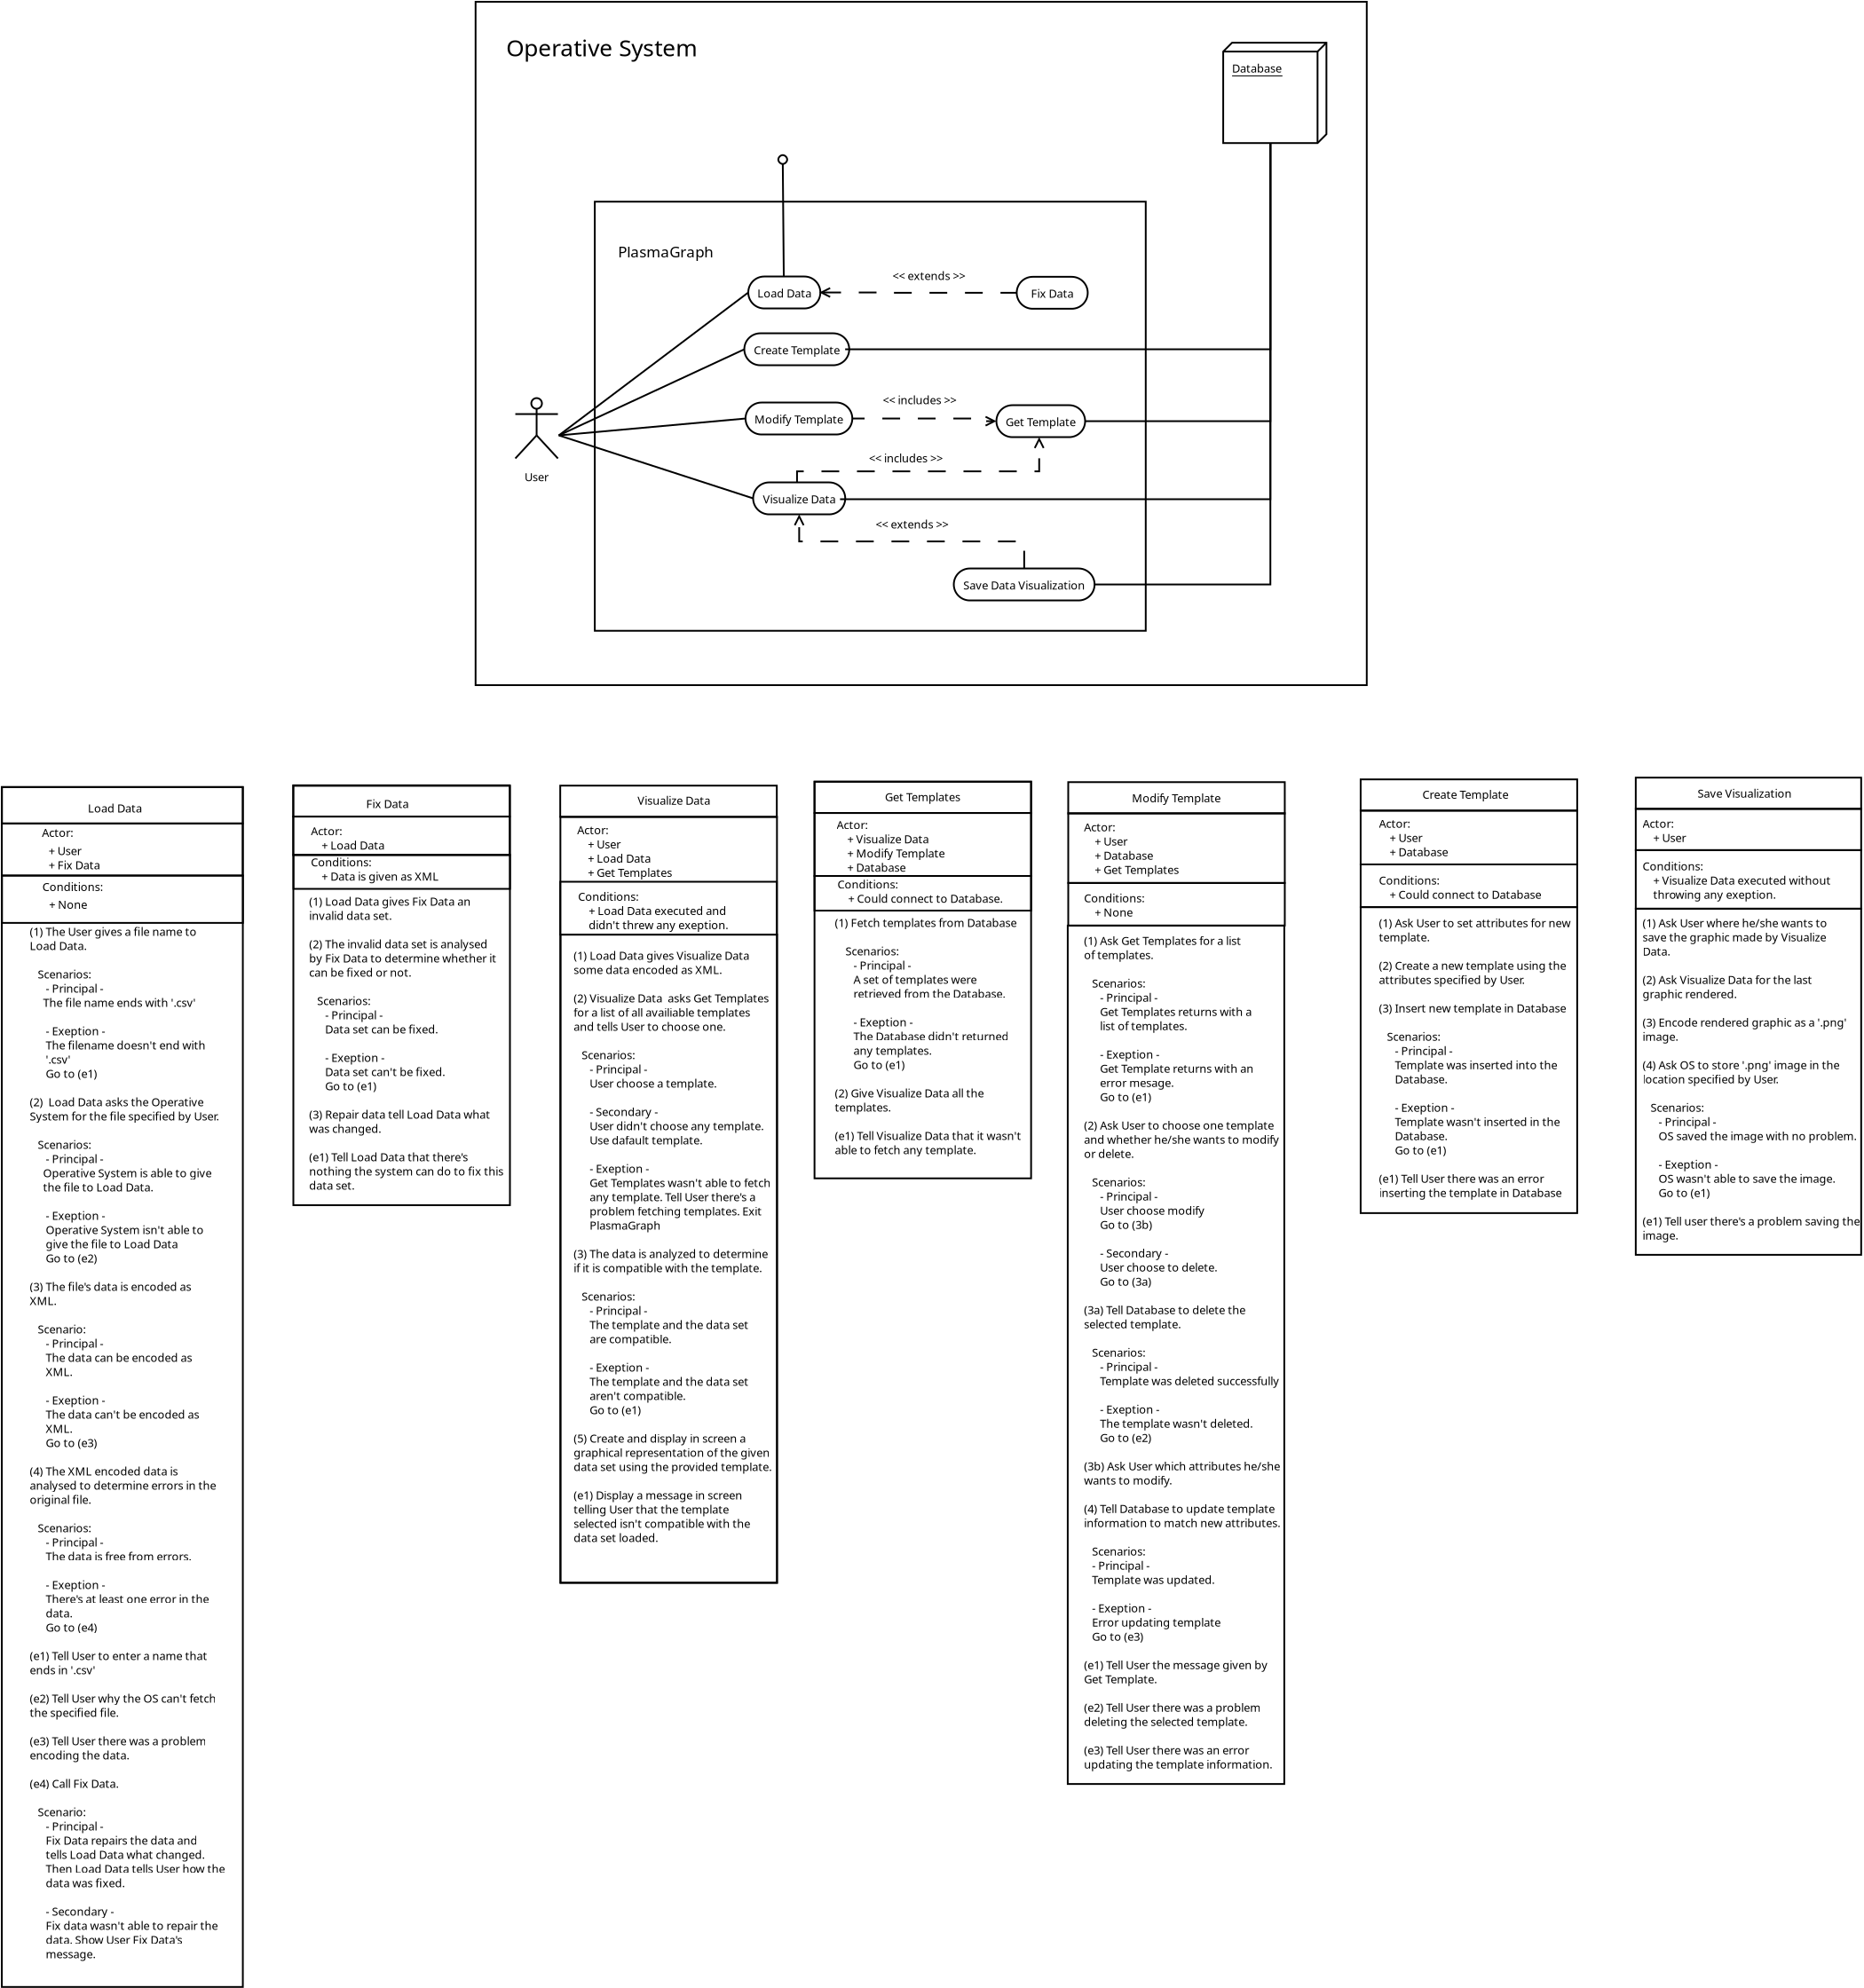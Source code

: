 <?xml version="1.0" encoding="UTF-8"?>
<dia:diagram xmlns:dia="http://www.lysator.liu.se/~alla/dia/">
  <dia:layer name="PlasmaGraph Use Cases" visible="true" active="true">
    <dia:group>
      <dia:object type="Standard - Text" version="1" id="O0">
        <dia:attribute name="obj_pos">
          <dia:point val="-24.488,35.12"/>
        </dia:attribute>
        <dia:attribute name="obj_bb">
          <dia:rectangle val="-24.488,34.48;-21.613,35.253"/>
        </dia:attribute>
        <dia:attribute name="text">
          <dia:composite type="text">
            <dia:attribute name="string">
              <dia:string>#Load Data#</dia:string>
            </dia:attribute>
            <dia:attribute name="font">
              <dia:font family="sans" style="0" name="Helvetica"/>
            </dia:attribute>
            <dia:attribute name="height">
              <dia:real val="0.8"/>
            </dia:attribute>
            <dia:attribute name="pos">
              <dia:point val="-24.488,35.12"/>
            </dia:attribute>
            <dia:attribute name="color">
              <dia:color val="#000000"/>
            </dia:attribute>
            <dia:attribute name="alignment">
              <dia:enum val="0"/>
            </dia:attribute>
          </dia:composite>
        </dia:attribute>
        <dia:attribute name="valign">
          <dia:enum val="3"/>
        </dia:attribute>
      </dia:object>
      <dia:object type="Standard - Text" version="1" id="O1">
        <dia:attribute name="obj_pos">
          <dia:point val="-27.761,42.07"/>
        </dia:attribute>
        <dia:attribute name="obj_bb">
          <dia:rectangle val="-27.761,41.43;-16.763,99.803"/>
        </dia:attribute>
        <dia:attribute name="text">
          <dia:composite type="text">
            <dia:attribute name="string">
              <dia:string>#(1) The User gives a file name to
Load Data.

   Scenarios:
      - Principal -
     The file name ends with '.csv'

      - Exeption -
      The filename doesn't end with
      '.csv'
      Go to (e1)

(2)  Load Data asks the Operative 
System for the file specified by User.

   Scenarios:
      - Principal -
     Operative System is able to give
     the file to Load Data.

      - Exeption -
      Operative System isn't able to 
      give the file to Load Data
      Go to (e2)

(3) The file's data is encoded as
XML.

   Scenario:
      - Principal -
      The data can be encoded as
      XML.

      - Exeption -
      The data can't be encoded as
      XML.
      Go to (e3)

(4) The XML encoded data is
analysed to determine errors in the
original file.

   Scenarios:
      - Principal -
      The data is free from errors.
      
      - Exeption -
      There's at least one error in the
      data.
      Go to (e4)

(e1) Tell User to enter a name that
ends in '.csv'

(e2) Tell User why the OS can't fetch
the specified file.

(e3) Tell User there was a problem
encoding the data.

(e4) Call Fix Data.

   Scenario:
      - Principal -
      Fix Data repairs the data and
      tells Load Data what changed.
      Then Load Data tells User how the
      data was fixed.

      - Secondary -
      Fix data wasn't able to repair the
      data. Show User Fix Data's
      message.#</dia:string>
            </dia:attribute>
            <dia:attribute name="font">
              <dia:font family="sans" style="0" name="Helvetica"/>
            </dia:attribute>
            <dia:attribute name="height">
              <dia:real val="0.8"/>
            </dia:attribute>
            <dia:attribute name="pos">
              <dia:point val="-27.761,42.07"/>
            </dia:attribute>
            <dia:attribute name="color">
              <dia:color val="#000000"/>
            </dia:attribute>
            <dia:attribute name="alignment">
              <dia:enum val="0"/>
            </dia:attribute>
          </dia:composite>
        </dia:attribute>
        <dia:attribute name="valign">
          <dia:enum val="3"/>
        </dia:attribute>
      </dia:object>
      <dia:object type="Standard - Text" version="1" id="O2">
        <dia:attribute name="obj_pos">
          <dia:point val="-27.07,36.495"/>
        </dia:attribute>
        <dia:attribute name="obj_bb">
          <dia:rectangle val="-27.07,35.855;-25.37,36.628"/>
        </dia:attribute>
        <dia:attribute name="text">
          <dia:composite type="text">
            <dia:attribute name="string">
              <dia:string>#Actor:#</dia:string>
            </dia:attribute>
            <dia:attribute name="font">
              <dia:font family="sans" style="0" name="Helvetica"/>
            </dia:attribute>
            <dia:attribute name="height">
              <dia:real val="0.8"/>
            </dia:attribute>
            <dia:attribute name="pos">
              <dia:point val="-27.07,36.495"/>
            </dia:attribute>
            <dia:attribute name="color">
              <dia:color val="#000000"/>
            </dia:attribute>
            <dia:attribute name="alignment">
              <dia:enum val="0"/>
            </dia:attribute>
          </dia:composite>
        </dia:attribute>
        <dia:attribute name="valign">
          <dia:enum val="3"/>
        </dia:attribute>
      </dia:object>
      <dia:object type="Standard - Text" version="1" id="O3">
        <dia:attribute name="obj_pos">
          <dia:point val="-26.695,37.52"/>
        </dia:attribute>
        <dia:attribute name="obj_bb">
          <dia:rectangle val="-26.695,36.88;-23.71,40.053"/>
        </dia:attribute>
        <dia:attribute name="text">
          <dia:composite type="text">
            <dia:attribute name="string">
              <dia:string>#+ User
+ Fix Data

#</dia:string>
            </dia:attribute>
            <dia:attribute name="font">
              <dia:font family="sans" style="0" name="Helvetica"/>
            </dia:attribute>
            <dia:attribute name="height">
              <dia:real val="0.8"/>
            </dia:attribute>
            <dia:attribute name="pos">
              <dia:point val="-26.695,37.52"/>
            </dia:attribute>
            <dia:attribute name="color">
              <dia:color val="#000000"/>
            </dia:attribute>
            <dia:attribute name="alignment">
              <dia:enum val="0"/>
            </dia:attribute>
          </dia:composite>
        </dia:attribute>
        <dia:attribute name="valign">
          <dia:enum val="3"/>
        </dia:attribute>
      </dia:object>
      <dia:object type="Standard - Text" version="1" id="O4">
        <dia:attribute name="obj_pos">
          <dia:point val="-27.045,39.545"/>
        </dia:attribute>
        <dia:attribute name="obj_bb">
          <dia:rectangle val="-27.045,38.905;-23.872,39.678"/>
        </dia:attribute>
        <dia:attribute name="text">
          <dia:composite type="text">
            <dia:attribute name="string">
              <dia:string>#Conditions:#</dia:string>
            </dia:attribute>
            <dia:attribute name="font">
              <dia:font family="sans" style="0" name="Helvetica"/>
            </dia:attribute>
            <dia:attribute name="height">
              <dia:real val="0.8"/>
            </dia:attribute>
            <dia:attribute name="pos">
              <dia:point val="-27.045,39.545"/>
            </dia:attribute>
            <dia:attribute name="color">
              <dia:color val="#000000"/>
            </dia:attribute>
            <dia:attribute name="alignment">
              <dia:enum val="0"/>
            </dia:attribute>
          </dia:composite>
        </dia:attribute>
        <dia:attribute name="valign">
          <dia:enum val="3"/>
        </dia:attribute>
      </dia:object>
      <dia:object type="Standard - Text" version="1" id="O5">
        <dia:attribute name="obj_pos">
          <dia:point val="-26.67,40.545"/>
        </dia:attribute>
        <dia:attribute name="obj_bb">
          <dia:rectangle val="-26.67,39.905;-24.535,40.678"/>
        </dia:attribute>
        <dia:attribute name="text">
          <dia:composite type="text">
            <dia:attribute name="string">
              <dia:string>#+ None#</dia:string>
            </dia:attribute>
            <dia:attribute name="font">
              <dia:font family="sans" style="0" name="Helvetica"/>
            </dia:attribute>
            <dia:attribute name="height">
              <dia:real val="0.8"/>
            </dia:attribute>
            <dia:attribute name="pos">
              <dia:point val="-26.67,40.545"/>
            </dia:attribute>
            <dia:attribute name="color">
              <dia:color val="#000000"/>
            </dia:attribute>
            <dia:attribute name="alignment">
              <dia:enum val="0"/>
            </dia:attribute>
          </dia:composite>
        </dia:attribute>
        <dia:attribute name="valign">
          <dia:enum val="3"/>
        </dia:attribute>
      </dia:object>
      <dia:object type="Standard - Box" version="0" id="O6">
        <dia:attribute name="obj_pos">
          <dia:point val="-29.33,33.692"/>
        </dia:attribute>
        <dia:attribute name="obj_bb">
          <dia:rectangle val="-29.38,33.642;-15.704,101.341"/>
        </dia:attribute>
        <dia:attribute name="elem_corner">
          <dia:point val="-29.33,33.692"/>
        </dia:attribute>
        <dia:attribute name="elem_width">
          <dia:real val="13.576"/>
        </dia:attribute>
        <dia:attribute name="elem_height">
          <dia:real val="67.599"/>
        </dia:attribute>
        <dia:attribute name="border_width">
          <dia:real val="0.1"/>
        </dia:attribute>
        <dia:attribute name="show_background">
          <dia:boolean val="false"/>
        </dia:attribute>
      </dia:object>
      <dia:object type="Standard - Box" version="0" id="O7">
        <dia:attribute name="obj_pos">
          <dia:point val="-29.324,33.692"/>
        </dia:attribute>
        <dia:attribute name="obj_bb">
          <dia:rectangle val="-29.374,33.642;-15.705,35.789"/>
        </dia:attribute>
        <dia:attribute name="elem_corner">
          <dia:point val="-29.324,33.692"/>
        </dia:attribute>
        <dia:attribute name="elem_width">
          <dia:real val="13.569"/>
        </dia:attribute>
        <dia:attribute name="elem_height">
          <dia:real val="2.047"/>
        </dia:attribute>
        <dia:attribute name="border_width">
          <dia:real val="0.1"/>
        </dia:attribute>
        <dia:attribute name="show_background">
          <dia:boolean val="false"/>
        </dia:attribute>
      </dia:object>
      <dia:object type="Standard - Box" version="0" id="O8">
        <dia:attribute name="obj_pos">
          <dia:point val="-29.333,35.745"/>
        </dia:attribute>
        <dia:attribute name="obj_bb">
          <dia:rectangle val="-29.383,35.695;-15.709,38.727"/>
        </dia:attribute>
        <dia:attribute name="elem_corner">
          <dia:point val="-29.333,35.745"/>
        </dia:attribute>
        <dia:attribute name="elem_width">
          <dia:real val="13.574"/>
        </dia:attribute>
        <dia:attribute name="elem_height">
          <dia:real val="2.933"/>
        </dia:attribute>
        <dia:attribute name="border_width">
          <dia:real val="0.1"/>
        </dia:attribute>
        <dia:attribute name="show_background">
          <dia:boolean val="false"/>
        </dia:attribute>
      </dia:object>
      <dia:object type="Standard - Box" version="0" id="O9">
        <dia:attribute name="obj_pos">
          <dia:point val="-29.322,38.677"/>
        </dia:attribute>
        <dia:attribute name="obj_bb">
          <dia:rectangle val="-29.372,38.627;-15.698,41.395"/>
        </dia:attribute>
        <dia:attribute name="elem_corner">
          <dia:point val="-29.322,38.677"/>
        </dia:attribute>
        <dia:attribute name="elem_width">
          <dia:real val="13.574"/>
        </dia:attribute>
        <dia:attribute name="elem_height">
          <dia:real val="2.667"/>
        </dia:attribute>
        <dia:attribute name="border_width">
          <dia:real val="0.1"/>
        </dia:attribute>
        <dia:attribute name="show_background">
          <dia:boolean val="false"/>
        </dia:attribute>
      </dia:object>
    </dia:group>
    <dia:group>
      <dia:object type="Standard - Text" version="1" id="O10">
        <dia:attribute name="obj_pos">
          <dia:point val="-11.917,36.412"/>
        </dia:attribute>
        <dia:attribute name="obj_bb">
          <dia:rectangle val="-11.917,35.772;-7.577,37.345"/>
        </dia:attribute>
        <dia:attribute name="text">
          <dia:composite type="text">
            <dia:attribute name="string">
              <dia:string>#Actor:
    + Load Data#</dia:string>
            </dia:attribute>
            <dia:attribute name="font">
              <dia:font family="sans" style="0" name="Helvetica"/>
            </dia:attribute>
            <dia:attribute name="height">
              <dia:real val="0.8"/>
            </dia:attribute>
            <dia:attribute name="pos">
              <dia:point val="-11.917,36.412"/>
            </dia:attribute>
            <dia:attribute name="color">
              <dia:color val="#000000"/>
            </dia:attribute>
            <dia:attribute name="alignment">
              <dia:enum val="0"/>
            </dia:attribute>
          </dia:composite>
        </dia:attribute>
        <dia:attribute name="valign">
          <dia:enum val="3"/>
        </dia:attribute>
      </dia:object>
      <dia:object type="Standard - Text" version="1" id="O11">
        <dia:attribute name="obj_pos">
          <dia:point val="-11.917,38.157"/>
        </dia:attribute>
        <dia:attribute name="obj_bb">
          <dia:rectangle val="-11.917,37.517;-4.575,39.09"/>
        </dia:attribute>
        <dia:attribute name="text">
          <dia:composite type="text">
            <dia:attribute name="string">
              <dia:string>#Conditions:
    + Data is given as XML#</dia:string>
            </dia:attribute>
            <dia:attribute name="font">
              <dia:font family="sans" style="0" name="Helvetica"/>
            </dia:attribute>
            <dia:attribute name="height">
              <dia:real val="0.8"/>
            </dia:attribute>
            <dia:attribute name="pos">
              <dia:point val="-11.917,38.157"/>
            </dia:attribute>
            <dia:attribute name="color">
              <dia:color val="#000000"/>
            </dia:attribute>
            <dia:attribute name="alignment">
              <dia:enum val="0"/>
            </dia:attribute>
          </dia:composite>
        </dia:attribute>
        <dia:attribute name="valign">
          <dia:enum val="3"/>
        </dia:attribute>
      </dia:object>
      <dia:object type="Standard - Text" version="1" id="O12">
        <dia:attribute name="obj_pos">
          <dia:point val="-12.017,40.369"/>
        </dia:attribute>
        <dia:attribute name="obj_bb">
          <dia:rectangle val="-12.017,39.729;-1.662,56.502"/>
        </dia:attribute>
        <dia:attribute name="text">
          <dia:composite type="text">
            <dia:attribute name="string">
              <dia:string>#(1) Load Data gives Fix Data an
invalid data set.

(2) The invalid data set is analysed
by Fix Data to determine whether it
can be fixed or not.

   Scenarios:
      - Principal -
      Data set can be fixed.

      - Exeption -
      Data set can't be fixed.
      Go to (e1)

(3) Repair data tell Load Data what 
was changed.

(e1) Tell Load Data that there's
nothing the system can do to fix this
data set.#</dia:string>
            </dia:attribute>
            <dia:attribute name="font">
              <dia:font family="sans" style="0" name="Helvetica"/>
            </dia:attribute>
            <dia:attribute name="height">
              <dia:real val="0.8"/>
            </dia:attribute>
            <dia:attribute name="pos">
              <dia:point val="-12.017,40.369"/>
            </dia:attribute>
            <dia:attribute name="color">
              <dia:color val="#000000"/>
            </dia:attribute>
            <dia:attribute name="alignment">
              <dia:enum val="0"/>
            </dia:attribute>
          </dia:composite>
        </dia:attribute>
        <dia:attribute name="valign">
          <dia:enum val="3"/>
        </dia:attribute>
      </dia:object>
      <dia:object type="Standard - Text" version="1" id="O13">
        <dia:attribute name="obj_pos">
          <dia:point val="-8.808,34.871"/>
        </dia:attribute>
        <dia:attribute name="obj_bb">
          <dia:rectangle val="-8.808,34.231;-6.488,35.004"/>
        </dia:attribute>
        <dia:attribute name="text">
          <dia:composite type="text">
            <dia:attribute name="string">
              <dia:string>#Fix Data#</dia:string>
            </dia:attribute>
            <dia:attribute name="font">
              <dia:font family="sans" style="0" name="Helvetica"/>
            </dia:attribute>
            <dia:attribute name="height">
              <dia:real val="0.8"/>
            </dia:attribute>
            <dia:attribute name="pos">
              <dia:point val="-8.808,34.871"/>
            </dia:attribute>
            <dia:attribute name="color">
              <dia:color val="#000000"/>
            </dia:attribute>
            <dia:attribute name="alignment">
              <dia:enum val="0"/>
            </dia:attribute>
          </dia:composite>
        </dia:attribute>
        <dia:attribute name="valign">
          <dia:enum val="3"/>
        </dia:attribute>
      </dia:object>
      <dia:object type="Standard - Box" version="0" id="O14">
        <dia:attribute name="obj_pos">
          <dia:point val="-12.908,33.621"/>
        </dia:attribute>
        <dia:attribute name="obj_bb">
          <dia:rectangle val="-12.958,33.571;-0.658,57.296"/>
        </dia:attribute>
        <dia:attribute name="elem_corner">
          <dia:point val="-12.908,33.621"/>
        </dia:attribute>
        <dia:attribute name="elem_width">
          <dia:real val="12.2"/>
        </dia:attribute>
        <dia:attribute name="elem_height">
          <dia:real val="23.625"/>
        </dia:attribute>
        <dia:attribute name="border_width">
          <dia:real val="0.1"/>
        </dia:attribute>
        <dia:attribute name="show_background">
          <dia:boolean val="false"/>
        </dia:attribute>
      </dia:object>
      <dia:object type="Standard - Box" version="0" id="O15">
        <dia:attribute name="obj_pos">
          <dia:point val="-12.917,33.592"/>
        </dia:attribute>
        <dia:attribute name="obj_bb">
          <dia:rectangle val="-12.967,33.542;-0.667,35.402"/>
        </dia:attribute>
        <dia:attribute name="elem_corner">
          <dia:point val="-12.917,33.592"/>
        </dia:attribute>
        <dia:attribute name="elem_width">
          <dia:real val="12.2"/>
        </dia:attribute>
        <dia:attribute name="elem_height">
          <dia:real val="1.76"/>
        </dia:attribute>
        <dia:attribute name="border_width">
          <dia:real val="0.1"/>
        </dia:attribute>
        <dia:attribute name="show_background">
          <dia:boolean val="false"/>
        </dia:attribute>
      </dia:object>
      <dia:object type="Standard - Box" version="0" id="O16">
        <dia:attribute name="obj_pos">
          <dia:point val="-12.917,35.355"/>
        </dia:attribute>
        <dia:attribute name="obj_bb">
          <dia:rectangle val="-12.967,35.305;-0.667,37.577"/>
        </dia:attribute>
        <dia:attribute name="elem_corner">
          <dia:point val="-12.917,35.355"/>
        </dia:attribute>
        <dia:attribute name="elem_width">
          <dia:real val="12.2"/>
        </dia:attribute>
        <dia:attribute name="elem_height">
          <dia:real val="2.172"/>
        </dia:attribute>
        <dia:attribute name="border_width">
          <dia:real val="0.1"/>
        </dia:attribute>
        <dia:attribute name="show_background">
          <dia:boolean val="false"/>
        </dia:attribute>
      </dia:object>
      <dia:object type="Standard - Box" version="0" id="O17">
        <dia:attribute name="obj_pos">
          <dia:point val="-12.902,37.507"/>
        </dia:attribute>
        <dia:attribute name="obj_bb">
          <dia:rectangle val="-12.952,37.457;-0.652,39.477"/>
        </dia:attribute>
        <dia:attribute name="elem_corner">
          <dia:point val="-12.902,37.507"/>
        </dia:attribute>
        <dia:attribute name="elem_width">
          <dia:real val="12.2"/>
        </dia:attribute>
        <dia:attribute name="elem_height">
          <dia:real val="1.92"/>
        </dia:attribute>
        <dia:attribute name="border_width">
          <dia:real val="0.1"/>
        </dia:attribute>
        <dia:attribute name="show_background">
          <dia:boolean val="false"/>
        </dia:attribute>
      </dia:object>
    </dia:group>
    <dia:object type="Standard - Text" version="1" id="O18">
      <dia:attribute name="obj_pos">
        <dia:point val="3.075,36.351"/>
      </dia:attribute>
      <dia:attribute name="obj_bb">
        <dia:rectangle val="3.075,35.711;8.645,38.884"/>
      </dia:attribute>
      <dia:attribute name="text">
        <dia:composite type="text">
          <dia:attribute name="string">
            <dia:string>#Actor:
    + User
    + Load Data
    + Get Templates#</dia:string>
          </dia:attribute>
          <dia:attribute name="font">
            <dia:font family="sans" style="0" name="Helvetica"/>
          </dia:attribute>
          <dia:attribute name="height">
            <dia:real val="0.8"/>
          </dia:attribute>
          <dia:attribute name="pos">
            <dia:point val="3.075,36.351"/>
          </dia:attribute>
          <dia:attribute name="color">
            <dia:color val="#000000"/>
          </dia:attribute>
          <dia:attribute name="alignment">
            <dia:enum val="0"/>
          </dia:attribute>
        </dia:composite>
      </dia:attribute>
      <dia:attribute name="valign">
        <dia:enum val="3"/>
      </dia:attribute>
    </dia:object>
    <dia:object type="Standard - Text" version="1" id="O19">
      <dia:attribute name="obj_pos">
        <dia:point val="3.125,40.106"/>
      </dia:attribute>
      <dia:attribute name="obj_bb">
        <dia:rectangle val="3.125,39.466;11.665,41.839"/>
      </dia:attribute>
      <dia:attribute name="text">
        <dia:composite type="text">
          <dia:attribute name="string">
            <dia:string>#Conditions:
    + Load Data executed and 
    didn't threw any exeption.#</dia:string>
          </dia:attribute>
          <dia:attribute name="font">
            <dia:font family="sans" style="0" name="Helvetica"/>
          </dia:attribute>
          <dia:attribute name="height">
            <dia:real val="0.8"/>
          </dia:attribute>
          <dia:attribute name="pos">
            <dia:point val="3.125,40.106"/>
          </dia:attribute>
          <dia:attribute name="color">
            <dia:color val="#000000"/>
          </dia:attribute>
          <dia:attribute name="alignment">
            <dia:enum val="0"/>
          </dia:attribute>
        </dia:composite>
      </dia:attribute>
      <dia:attribute name="valign">
        <dia:enum val="3"/>
      </dia:attribute>
    </dia:object>
    <dia:object type="Standard - Text" version="1" id="O20">
      <dia:attribute name="obj_pos">
        <dia:point val="2.875,43.426"/>
      </dia:attribute>
      <dia:attribute name="obj_bb">
        <dia:rectangle val="2.875,42.786;13.93,76.359"/>
      </dia:attribute>
      <dia:attribute name="text">
        <dia:composite type="text">
          <dia:attribute name="string">
            <dia:string>#(1) Load Data gives Visualize Data
some data encoded as XML.

(2) Visualize Data  asks Get Templates
for a list of all availiable templates
and tells User to choose one.

   Scenarios:
      - Principal -
      User choose a template.

      - Secondary -
      User didn't choose any template.
      Use dafault template.

      - Exeption -
      Get Templates wasn't able to fetch
      any template. Tell User there's a
      problem fetching templates. Exit
      PlasmaGraph

(3) The data is analyzed to determine
if it is compatible with the template.

   Scenarios:
      - Principal -
      The template and the data set
      are compatible.

      - Exeption -
      The template and the data set
      aren't compatible.
      Go to (e1)

(5) Create and display in screen a 
graphical representation of the given
data set using the provided template.

(e1) Display a message in screen 
telling User that the template 
selected isn't compatible with the 
data set loaded.#</dia:string>
          </dia:attribute>
          <dia:attribute name="font">
            <dia:font family="sans" style="0" name="Helvetica"/>
          </dia:attribute>
          <dia:attribute name="height">
            <dia:real val="0.8"/>
          </dia:attribute>
          <dia:attribute name="pos">
            <dia:point val="2.875,43.426"/>
          </dia:attribute>
          <dia:attribute name="color">
            <dia:color val="#000000"/>
          </dia:attribute>
          <dia:attribute name="alignment">
            <dia:enum val="0"/>
          </dia:attribute>
        </dia:composite>
      </dia:attribute>
      <dia:attribute name="valign">
        <dia:enum val="3"/>
      </dia:attribute>
    </dia:object>
    <dia:object type="Standard - Box" version="0" id="O21">
      <dia:attribute name="obj_pos">
        <dia:point val="2.134,35.372"/>
      </dia:attribute>
      <dia:attribute name="obj_bb">
        <dia:rectangle val="2.084,35.322;14.384,78.566"/>
      </dia:attribute>
      <dia:attribute name="elem_corner">
        <dia:point val="2.134,35.372"/>
      </dia:attribute>
      <dia:attribute name="elem_width">
        <dia:real val="12.2"/>
      </dia:attribute>
      <dia:attribute name="elem_height">
        <dia:real val="43.144"/>
      </dia:attribute>
      <dia:attribute name="border_width">
        <dia:real val="0.1"/>
      </dia:attribute>
      <dia:attribute name="show_background">
        <dia:boolean val="false"/>
      </dia:attribute>
    </dia:object>
    <dia:object type="Standard - Box" version="0" id="O22">
      <dia:attribute name="obj_pos">
        <dia:point val="2.125,33.611"/>
      </dia:attribute>
      <dia:attribute name="obj_bb">
        <dia:rectangle val="2.075,33.561;14.375,35.421"/>
      </dia:attribute>
      <dia:attribute name="elem_corner">
        <dia:point val="2.125,33.611"/>
      </dia:attribute>
      <dia:attribute name="elem_width">
        <dia:real val="12.2"/>
      </dia:attribute>
      <dia:attribute name="elem_height">
        <dia:real val="1.76"/>
      </dia:attribute>
      <dia:attribute name="border_width">
        <dia:real val="0.1"/>
      </dia:attribute>
      <dia:attribute name="show_background">
        <dia:boolean val="false"/>
      </dia:attribute>
    </dia:object>
    <dia:object type="Standard - Box" version="0" id="O23">
      <dia:attribute name="obj_pos">
        <dia:point val="2.125,39.026"/>
      </dia:attribute>
      <dia:attribute name="obj_bb">
        <dia:rectangle val="2.075,38.976;14.375,42.055"/>
      </dia:attribute>
      <dia:attribute name="elem_corner">
        <dia:point val="2.125,39.026"/>
      </dia:attribute>
      <dia:attribute name="elem_width">
        <dia:real val="12.2"/>
      </dia:attribute>
      <dia:attribute name="elem_height">
        <dia:real val="2.979"/>
      </dia:attribute>
      <dia:attribute name="border_width">
        <dia:real val="0.1"/>
      </dia:attribute>
      <dia:attribute name="show_background">
        <dia:boolean val="false"/>
      </dia:attribute>
    </dia:object>
    <dia:object type="Standard - Box" version="0" id="O24">
      <dia:attribute name="obj_pos">
        <dia:point val="2.14,42.005"/>
      </dia:attribute>
      <dia:attribute name="obj_bb">
        <dia:rectangle val="2.09,41.955;14.39,78.577"/>
      </dia:attribute>
      <dia:attribute name="elem_corner">
        <dia:point val="2.14,42.005"/>
      </dia:attribute>
      <dia:attribute name="elem_width">
        <dia:real val="12.2"/>
      </dia:attribute>
      <dia:attribute name="elem_height">
        <dia:real val="36.522"/>
      </dia:attribute>
      <dia:attribute name="border_width">
        <dia:real val="0.1"/>
      </dia:attribute>
      <dia:attribute name="show_background">
        <dia:boolean val="false"/>
      </dia:attribute>
    </dia:object>
    <dia:object type="Standard - Text" version="1" id="O25">
      <dia:attribute name="obj_pos">
        <dia:point val="6.475,34.691"/>
      </dia:attribute>
      <dia:attribute name="obj_bb">
        <dia:rectangle val="6.475,34.051;10.42,34.824"/>
      </dia:attribute>
      <dia:attribute name="text">
        <dia:composite type="text">
          <dia:attribute name="string">
            <dia:string>#Visualize Data#</dia:string>
          </dia:attribute>
          <dia:attribute name="font">
            <dia:font family="sans" style="0" name="Helvetica"/>
          </dia:attribute>
          <dia:attribute name="height">
            <dia:real val="0.8"/>
          </dia:attribute>
          <dia:attribute name="pos">
            <dia:point val="6.475,34.691"/>
          </dia:attribute>
          <dia:attribute name="color">
            <dia:color val="#000000"/>
          </dia:attribute>
          <dia:attribute name="alignment">
            <dia:enum val="0"/>
          </dia:attribute>
        </dia:composite>
      </dia:attribute>
      <dia:attribute name="valign">
        <dia:enum val="3"/>
      </dia:attribute>
    </dia:object>
    <dia:group>
      <dia:object type="Standard - Text" version="1" id="O26">
        <dia:attribute name="obj_pos">
          <dia:point val="17.692,36.062"/>
        </dia:attribute>
        <dia:attribute name="obj_bb">
          <dia:rectangle val="17.692,35.422;23.864,38.594"/>
        </dia:attribute>
        <dia:attribute name="text">
          <dia:composite type="text">
            <dia:attribute name="string">
              <dia:string>#Actor:
    + Visualize Data
    + Modify Template
    + Database#</dia:string>
            </dia:attribute>
            <dia:attribute name="font">
              <dia:font family="sans" style="0" name="Helvetica"/>
            </dia:attribute>
            <dia:attribute name="height">
              <dia:real val="0.8"/>
            </dia:attribute>
            <dia:attribute name="pos">
              <dia:point val="17.692,36.062"/>
            </dia:attribute>
            <dia:attribute name="color">
              <dia:color val="#000000"/>
            </dia:attribute>
            <dia:attribute name="alignment">
              <dia:enum val="0"/>
            </dia:attribute>
          </dia:composite>
        </dia:attribute>
        <dia:attribute name="valign">
          <dia:enum val="3"/>
        </dia:attribute>
      </dia:object>
      <dia:object type="Standard - Text" version="1" id="O27">
        <dia:attribute name="obj_pos">
          <dia:point val="17.742,39.407"/>
        </dia:attribute>
        <dia:attribute name="obj_bb">
          <dia:rectangle val="17.742,38.767;26.994,40.339"/>
        </dia:attribute>
        <dia:attribute name="text">
          <dia:composite type="text">
            <dia:attribute name="string">
              <dia:string>#Conditions:
    + Could connect to Database.#</dia:string>
            </dia:attribute>
            <dia:attribute name="font">
              <dia:font family="sans" style="0" name="Helvetica"/>
            </dia:attribute>
            <dia:attribute name="height">
              <dia:real val="0.8"/>
            </dia:attribute>
            <dia:attribute name="pos">
              <dia:point val="17.742,39.407"/>
            </dia:attribute>
            <dia:attribute name="color">
              <dia:color val="#000000"/>
            </dia:attribute>
            <dia:attribute name="alignment">
              <dia:enum val="0"/>
            </dia:attribute>
          </dia:composite>
        </dia:attribute>
        <dia:attribute name="valign">
          <dia:enum val="3"/>
        </dia:attribute>
      </dia:object>
      <dia:object type="Standard - Text" version="1" id="O28">
        <dia:attribute name="obj_pos">
          <dia:point val="17.592,41.569"/>
        </dia:attribute>
        <dia:attribute name="obj_bb">
          <dia:rectangle val="17.592,40.928;28.009,54.501"/>
        </dia:attribute>
        <dia:attribute name="text">
          <dia:composite type="text">
            <dia:attribute name="string">
              <dia:string>#(1) Fetch templates from Database

    Scenarios:
       - Principal -
       A set of templates were
       retrieved from the Database.

       - Exeption -
       The Database didn't returned
       any templates.
       Go to (e1)

(2) Give Visualize Data all the
templates.

(e1) Tell Visualize Data that it wasn't
able to fetch any template.#</dia:string>
            </dia:attribute>
            <dia:attribute name="font">
              <dia:font family="sans" style="0" name="Helvetica"/>
            </dia:attribute>
            <dia:attribute name="height">
              <dia:real val="0.8"/>
            </dia:attribute>
            <dia:attribute name="pos">
              <dia:point val="17.592,41.569"/>
            </dia:attribute>
            <dia:attribute name="color">
              <dia:color val="#000000"/>
            </dia:attribute>
            <dia:attribute name="alignment">
              <dia:enum val="0"/>
            </dia:attribute>
          </dia:composite>
        </dia:attribute>
        <dia:attribute name="valign">
          <dia:enum val="3"/>
        </dia:attribute>
      </dia:object>
      <dia:object type="Standard - Box" version="0" id="O29">
        <dia:attribute name="obj_pos">
          <dia:point val="16.449,33.384"/>
        </dia:attribute>
        <dia:attribute name="obj_bb">
          <dia:rectangle val="16.399,33.334;28.699,55.786"/>
        </dia:attribute>
        <dia:attribute name="elem_corner">
          <dia:point val="16.449,33.384"/>
        </dia:attribute>
        <dia:attribute name="elem_width">
          <dia:real val="12.2"/>
        </dia:attribute>
        <dia:attribute name="elem_height">
          <dia:real val="22.352"/>
        </dia:attribute>
        <dia:attribute name="border_width">
          <dia:real val="0.1"/>
        </dia:attribute>
        <dia:attribute name="show_background">
          <dia:boolean val="false"/>
        </dia:attribute>
      </dia:object>
      <dia:object type="Standard - Box" version="0" id="O30">
        <dia:attribute name="obj_pos">
          <dia:point val="16.449,33.391"/>
        </dia:attribute>
        <dia:attribute name="obj_bb">
          <dia:rectangle val="16.399,33.341;28.699,35.201"/>
        </dia:attribute>
        <dia:attribute name="elem_corner">
          <dia:point val="16.449,33.391"/>
        </dia:attribute>
        <dia:attribute name="elem_width">
          <dia:real val="12.2"/>
        </dia:attribute>
        <dia:attribute name="elem_height">
          <dia:real val="1.76"/>
        </dia:attribute>
        <dia:attribute name="border_width">
          <dia:real val="0.1"/>
        </dia:attribute>
        <dia:attribute name="show_background">
          <dia:boolean val="false"/>
        </dia:attribute>
      </dia:object>
      <dia:object type="Standard - Box" version="0" id="O31">
        <dia:attribute name="obj_pos">
          <dia:point val="16.449,35.154"/>
        </dia:attribute>
        <dia:attribute name="obj_bb">
          <dia:rectangle val="16.399,35.103;28.699,38.749"/>
        </dia:attribute>
        <dia:attribute name="elem_corner">
          <dia:point val="16.449,35.154"/>
        </dia:attribute>
        <dia:attribute name="elem_width">
          <dia:real val="12.2"/>
        </dia:attribute>
        <dia:attribute name="elem_height">
          <dia:real val="3.546"/>
        </dia:attribute>
        <dia:attribute name="border_width">
          <dia:real val="0.1"/>
        </dia:attribute>
        <dia:attribute name="show_background">
          <dia:boolean val="false"/>
        </dia:attribute>
      </dia:object>
      <dia:object type="Standard - Box" version="0" id="O32">
        <dia:attribute name="obj_pos">
          <dia:point val="16.449,38.699"/>
        </dia:attribute>
        <dia:attribute name="obj_bb">
          <dia:rectangle val="16.399,38.649;28.699,40.703"/>
        </dia:attribute>
        <dia:attribute name="elem_corner">
          <dia:point val="16.449,38.699"/>
        </dia:attribute>
        <dia:attribute name="elem_width">
          <dia:real val="12.2"/>
        </dia:attribute>
        <dia:attribute name="elem_height">
          <dia:real val="1.953"/>
        </dia:attribute>
        <dia:attribute name="border_width">
          <dia:real val="0.1"/>
        </dia:attribute>
        <dia:attribute name="show_background">
          <dia:boolean val="false"/>
        </dia:attribute>
      </dia:object>
      <dia:object type="Standard - Text" version="1" id="O33">
        <dia:attribute name="obj_pos">
          <dia:point val="20.421,34.483"/>
        </dia:attribute>
        <dia:attribute name="obj_bb">
          <dia:rectangle val="20.421,33.843;24.526,34.616"/>
        </dia:attribute>
        <dia:attribute name="text">
          <dia:composite type="text">
            <dia:attribute name="string">
              <dia:string>#Get Templates#</dia:string>
            </dia:attribute>
            <dia:attribute name="font">
              <dia:font family="sans" style="0" name="Helvetica"/>
            </dia:attribute>
            <dia:attribute name="height">
              <dia:real val="0.8"/>
            </dia:attribute>
            <dia:attribute name="pos">
              <dia:point val="20.421,34.483"/>
            </dia:attribute>
            <dia:attribute name="color">
              <dia:color val="#000000"/>
            </dia:attribute>
            <dia:attribute name="alignment">
              <dia:enum val="0"/>
            </dia:attribute>
          </dia:composite>
        </dia:attribute>
        <dia:attribute name="valign">
          <dia:enum val="3"/>
        </dia:attribute>
      </dia:object>
    </dia:group>
    <dia:object type="Standard - Box" version="0" id="O34">
      <dia:attribute name="obj_pos">
        <dia:point val="30.741,33.414"/>
      </dia:attribute>
      <dia:attribute name="obj_bb">
        <dia:rectangle val="30.691,33.364;42.989,35.231"/>
      </dia:attribute>
      <dia:attribute name="elem_corner">
        <dia:point val="30.741,33.414"/>
      </dia:attribute>
      <dia:attribute name="elem_width">
        <dia:real val="12.198"/>
      </dia:attribute>
      <dia:attribute name="elem_height">
        <dia:real val="1.768"/>
      </dia:attribute>
      <dia:attribute name="border_width">
        <dia:real val="0.1"/>
      </dia:attribute>
      <dia:attribute name="show_background">
        <dia:boolean val="false"/>
      </dia:attribute>
    </dia:object>
    <dia:object type="Standard - Box" version="0" id="O35">
      <dia:attribute name="obj_pos">
        <dia:point val="30.742,35.164"/>
      </dia:attribute>
      <dia:attribute name="obj_bb">
        <dia:rectangle val="30.692,35.114;42.989,39.145"/>
      </dia:attribute>
      <dia:attribute name="elem_corner">
        <dia:point val="30.742,35.164"/>
      </dia:attribute>
      <dia:attribute name="elem_width">
        <dia:real val="12.198"/>
      </dia:attribute>
      <dia:attribute name="elem_height">
        <dia:real val="3.93"/>
      </dia:attribute>
      <dia:attribute name="border_width">
        <dia:real val="0.1"/>
      </dia:attribute>
      <dia:attribute name="show_background">
        <dia:boolean val="false"/>
      </dia:attribute>
    </dia:object>
    <dia:object type="Standard - Box" version="0" id="O36">
      <dia:attribute name="obj_pos">
        <dia:point val="30.742,39.094"/>
      </dia:attribute>
      <dia:attribute name="obj_bb">
        <dia:rectangle val="30.692,39.044;42.989,41.544"/>
      </dia:attribute>
      <dia:attribute name="elem_corner">
        <dia:point val="30.742,39.094"/>
      </dia:attribute>
      <dia:attribute name="elem_width">
        <dia:real val="12.198"/>
      </dia:attribute>
      <dia:attribute name="elem_height">
        <dia:real val="2.4"/>
      </dia:attribute>
      <dia:attribute name="border_width">
        <dia:real val="0.1"/>
      </dia:attribute>
      <dia:attribute name="show_background">
        <dia:boolean val="false"/>
      </dia:attribute>
    </dia:object>
    <dia:object type="Standard - Box" version="0" id="O37">
      <dia:attribute name="obj_pos">
        <dia:point val="30.713,41.495"/>
      </dia:attribute>
      <dia:attribute name="obj_bb">
        <dia:rectangle val="30.663,41.444;42.961,89.907"/>
      </dia:attribute>
      <dia:attribute name="elem_corner">
        <dia:point val="30.713,41.495"/>
      </dia:attribute>
      <dia:attribute name="elem_width">
        <dia:real val="12.198"/>
      </dia:attribute>
      <dia:attribute name="elem_height">
        <dia:real val="48.362"/>
      </dia:attribute>
      <dia:attribute name="border_width">
        <dia:real val="0.1"/>
      </dia:attribute>
      <dia:attribute name="show_background">
        <dia:boolean val="false"/>
      </dia:attribute>
    </dia:object>
    <dia:object type="Standard - Text" version="1" id="O38">
      <dia:attribute name="obj_pos">
        <dia:point val="34.331,34.545"/>
      </dia:attribute>
      <dia:attribute name="obj_bb">
        <dia:rectangle val="34.331,33.905;39.039,34.678"/>
      </dia:attribute>
      <dia:attribute name="text">
        <dia:composite type="text">
          <dia:attribute name="string">
            <dia:string>#Modify Template#</dia:string>
          </dia:attribute>
          <dia:attribute name="font">
            <dia:font family="sans" style="0" name="Helvetica"/>
          </dia:attribute>
          <dia:attribute name="height">
            <dia:real val="0.8"/>
          </dia:attribute>
          <dia:attribute name="pos">
            <dia:point val="34.331,34.545"/>
          </dia:attribute>
          <dia:attribute name="color">
            <dia:color val="#000000"/>
          </dia:attribute>
          <dia:attribute name="alignment">
            <dia:enum val="0"/>
          </dia:attribute>
        </dia:composite>
      </dia:attribute>
      <dia:attribute name="valign">
        <dia:enum val="3"/>
      </dia:attribute>
    </dia:object>
    <dia:object type="Standard - Text" version="1" id="O39">
      <dia:attribute name="obj_pos">
        <dia:point val="31.628,36.189"/>
      </dia:attribute>
      <dia:attribute name="obj_bb">
        <dia:rectangle val="31.628,35.549;42.571,92.322"/>
      </dia:attribute>
      <dia:attribute name="text">
        <dia:composite type="text">
          <dia:attribute name="string">
            <dia:string>#Actor:
    + User
    + Database
    + Get Templates

Conditions:
    + None

(1) Ask Get Templates for a list
of templates.

   Scenarios:
      - Principal -
      Get Templates returns with a
      list of templates.

      - Exeption -
      Get Template returns with an
      error mesage.
      Go to (e1)

(2) Ask User to choose one template
and whether he/she wants to modify
or delete.

   Scenarios:
      - Principal -
      User choose modify
      Go to (3b)

      - Secondary -
      User choose to delete.
      Go to (3a)

(3a) Tell Database to delete the 
selected template.

   Scenarios:
      - Principal -
      Template was deleted successfully

      - Exeption -
      The template wasn't deleted.
      Go to (e2)

(3b) Ask User which attributes he/she
wants to modify.

(4) Tell Database to update template
information to match new attributes.

   Scenarios:
   - Principal - 
   Template was updated.

   - Exeption -
   Error updating template
   Go to (e3)

(e1) Tell User the message given by
Get Template.

(e2) Tell User there was a problem
deleting the selected template.

(e3) Tell User there was an error 
updating the template information.



#</dia:string>
          </dia:attribute>
          <dia:attribute name="font">
            <dia:font family="sans" style="0" name="Helvetica"/>
          </dia:attribute>
          <dia:attribute name="height">
            <dia:real val="0.8"/>
          </dia:attribute>
          <dia:attribute name="pos">
            <dia:point val="31.628,36.189"/>
          </dia:attribute>
          <dia:attribute name="color">
            <dia:color val="#000000"/>
          </dia:attribute>
          <dia:attribute name="alignment">
            <dia:enum val="0"/>
          </dia:attribute>
        </dia:composite>
      </dia:attribute>
      <dia:attribute name="valign">
        <dia:enum val="3"/>
      </dia:attribute>
    </dia:object>
    <dia:object type="Standard - Box" version="0" id="O40">
      <dia:attribute name="obj_pos">
        <dia:point val="47.213,33.259"/>
      </dia:attribute>
      <dia:attribute name="obj_bb">
        <dia:rectangle val="47.163,33.209;59.461,35.077"/>
      </dia:attribute>
      <dia:attribute name="elem_corner">
        <dia:point val="47.213,33.259"/>
      </dia:attribute>
      <dia:attribute name="elem_width">
        <dia:real val="12.198"/>
      </dia:attribute>
      <dia:attribute name="elem_height">
        <dia:real val="1.768"/>
      </dia:attribute>
      <dia:attribute name="border_width">
        <dia:real val="0.1"/>
      </dia:attribute>
      <dia:attribute name="show_background">
        <dia:boolean val="false"/>
      </dia:attribute>
    </dia:object>
    <dia:object type="Standard - Box" version="0" id="O41">
      <dia:attribute name="obj_pos">
        <dia:point val="47.213,35.01"/>
      </dia:attribute>
      <dia:attribute name="obj_bb">
        <dia:rectangle val="47.163,34.96;59.461,38.099"/>
      </dia:attribute>
      <dia:attribute name="elem_corner">
        <dia:point val="47.213,35.01"/>
      </dia:attribute>
      <dia:attribute name="elem_width">
        <dia:real val="12.198"/>
      </dia:attribute>
      <dia:attribute name="elem_height">
        <dia:real val="3.04"/>
      </dia:attribute>
      <dia:attribute name="border_width">
        <dia:real val="0.1"/>
      </dia:attribute>
      <dia:attribute name="show_background">
        <dia:boolean val="false"/>
      </dia:attribute>
    </dia:object>
    <dia:object type="Standard - Box" version="0" id="O42">
      <dia:attribute name="obj_pos">
        <dia:point val="47.213,38.049"/>
      </dia:attribute>
      <dia:attribute name="obj_bb">
        <dia:rectangle val="47.163,37.999;59.461,40.504"/>
      </dia:attribute>
      <dia:attribute name="elem_corner">
        <dia:point val="47.213,38.049"/>
      </dia:attribute>
      <dia:attribute name="elem_width">
        <dia:real val="12.198"/>
      </dia:attribute>
      <dia:attribute name="elem_height">
        <dia:real val="2.405"/>
      </dia:attribute>
      <dia:attribute name="border_width">
        <dia:real val="0.1"/>
      </dia:attribute>
      <dia:attribute name="show_background">
        <dia:boolean val="false"/>
      </dia:attribute>
    </dia:object>
    <dia:object type="Standard - Box" version="0" id="O43">
      <dia:attribute name="obj_pos">
        <dia:point val="47.213,40.458"/>
      </dia:attribute>
      <dia:attribute name="obj_bb">
        <dia:rectangle val="47.163,40.408;59.461,57.743"/>
      </dia:attribute>
      <dia:attribute name="elem_corner">
        <dia:point val="47.213,40.458"/>
      </dia:attribute>
      <dia:attribute name="elem_width">
        <dia:real val="12.198"/>
      </dia:attribute>
      <dia:attribute name="elem_height">
        <dia:real val="17.235"/>
      </dia:attribute>
      <dia:attribute name="border_width">
        <dia:real val="0.1"/>
      </dia:attribute>
      <dia:attribute name="show_background">
        <dia:boolean val="false"/>
      </dia:attribute>
    </dia:object>
    <dia:object type="Standard - Text" version="1" id="O44">
      <dia:attribute name="obj_pos">
        <dia:point val="50.689,34.355"/>
      </dia:attribute>
      <dia:attribute name="obj_bb">
        <dia:rectangle val="50.689,33.715;55.969,34.487"/>
      </dia:attribute>
      <dia:attribute name="text">
        <dia:composite type="text">
          <dia:attribute name="string">
            <dia:string>#Create Template   #</dia:string>
          </dia:attribute>
          <dia:attribute name="font">
            <dia:font family="sans" style="0" name="Helvetica"/>
          </dia:attribute>
          <dia:attribute name="height">
            <dia:real val="0.8"/>
          </dia:attribute>
          <dia:attribute name="pos">
            <dia:point val="50.689,34.355"/>
          </dia:attribute>
          <dia:attribute name="color">
            <dia:color val="#000000"/>
          </dia:attribute>
          <dia:attribute name="alignment">
            <dia:enum val="0"/>
          </dia:attribute>
        </dia:composite>
      </dia:attribute>
      <dia:attribute name="valign">
        <dia:enum val="3"/>
      </dia:attribute>
    </dia:object>
    <dia:object type="Standard - Text" version="1" id="O45">
      <dia:attribute name="obj_pos">
        <dia:point val="48.246,35.988"/>
      </dia:attribute>
      <dia:attribute name="obj_bb">
        <dia:rectangle val="48.246,35.348;58.794,60.12"/>
      </dia:attribute>
      <dia:attribute name="text">
        <dia:composite type="text">
          <dia:attribute name="string">
            <dia:string>#Actor:
    + User
    + Database

Conditions:
    + Could connect to Database

(1) Ask User to set attributes for new
template.

(2) Create a new template using the
attributes specified by User.

(3) Insert new template in Database
   
   Scenarios:
      - Principal - 
      Template was inserted into the
      Database.

      - Exeption -
      Template wasn't inserted in the
      Database. 
      Go to (e1)

(e1) Tell User there was an error 
inserting the template in Database



#</dia:string>
          </dia:attribute>
          <dia:attribute name="font">
            <dia:font family="sans" style="0" name="Helvetica"/>
          </dia:attribute>
          <dia:attribute name="height">
            <dia:real val="0.8"/>
          </dia:attribute>
          <dia:attribute name="pos">
            <dia:point val="48.246,35.988"/>
          </dia:attribute>
          <dia:attribute name="color">
            <dia:color val="#000000"/>
          </dia:attribute>
          <dia:attribute name="alignment">
            <dia:enum val="0"/>
          </dia:attribute>
        </dia:composite>
      </dia:attribute>
      <dia:attribute name="valign">
        <dia:enum val="3"/>
      </dia:attribute>
    </dia:object>
    <dia:object type="Standard - Text" version="1" id="O46">
      <dia:attribute name="obj_pos">
        <dia:point val="63.092,35.992"/>
      </dia:attribute>
      <dia:attribute name="obj_bb">
        <dia:rectangle val="63.092,35.352;75.14,62.524"/>
      </dia:attribute>
      <dia:attribute name="text">
        <dia:composite type="text">
          <dia:attribute name="string">
            <dia:string>#Actor:
    + User

Conditions:
    + Visualize Data executed without
    throwing any exeption.

(1) Ask User where he/she wants to
save the graphic made by Visualize
Data.

(2) Ask Visualize Data for the last
graphic rendered.

(3) Encode rendered graphic as a '.png'
image.

(4) Ask OS to store '.png' image in the
location specified by User.

   Scenarios:
      - Principal -
      OS saved the image with no problem.

      - Exeption -
      OS wasn't able to save the image.
      Go to (e1)

(e1) Tell user there's a problem saving the
image.



#</dia:string>
          </dia:attribute>
          <dia:attribute name="font">
            <dia:font family="sans" style="0" name="Helvetica"/>
          </dia:attribute>
          <dia:attribute name="height">
            <dia:real val="0.8"/>
          </dia:attribute>
          <dia:attribute name="pos">
            <dia:point val="63.092,35.992"/>
          </dia:attribute>
          <dia:attribute name="color">
            <dia:color val="#000000"/>
          </dia:attribute>
          <dia:attribute name="alignment">
            <dia:enum val="0"/>
          </dia:attribute>
        </dia:composite>
      </dia:attribute>
      <dia:attribute name="valign">
        <dia:enum val="3"/>
      </dia:attribute>
    </dia:object>
    <dia:object type="Standard - Box" version="0" id="O47">
      <dia:attribute name="obj_pos">
        <dia:point val="62.71,33.16"/>
      </dia:attribute>
      <dia:attribute name="obj_bb">
        <dia:rectangle val="62.66,33.11;75.457,34.978"/>
      </dia:attribute>
      <dia:attribute name="elem_corner">
        <dia:point val="62.71,33.16"/>
      </dia:attribute>
      <dia:attribute name="elem_width">
        <dia:real val="12.698"/>
      </dia:attribute>
      <dia:attribute name="elem_height">
        <dia:real val="1.768"/>
      </dia:attribute>
      <dia:attribute name="border_width">
        <dia:real val="0.1"/>
      </dia:attribute>
      <dia:attribute name="show_background">
        <dia:boolean val="false"/>
      </dia:attribute>
    </dia:object>
    <dia:object type="Standard - Box" version="0" id="O48">
      <dia:attribute name="obj_pos">
        <dia:point val="62.71,34.911"/>
      </dia:attribute>
      <dia:attribute name="obj_bb">
        <dia:rectangle val="62.66,34.861;75.457,37.294"/>
      </dia:attribute>
      <dia:attribute name="elem_corner">
        <dia:point val="62.71,34.911"/>
      </dia:attribute>
      <dia:attribute name="elem_width">
        <dia:real val="12.698"/>
      </dia:attribute>
      <dia:attribute name="elem_height">
        <dia:real val="2.334"/>
      </dia:attribute>
      <dia:attribute name="border_width">
        <dia:real val="0.1"/>
      </dia:attribute>
      <dia:attribute name="show_background">
        <dia:boolean val="false"/>
      </dia:attribute>
    </dia:object>
    <dia:object type="Standard - Box" version="0" id="O49">
      <dia:attribute name="obj_pos">
        <dia:point val="62.71,37.245"/>
      </dia:attribute>
      <dia:attribute name="obj_bb">
        <dia:rectangle val="62.66,37.194;75.457,40.594"/>
      </dia:attribute>
      <dia:attribute name="elem_corner">
        <dia:point val="62.71,37.245"/>
      </dia:attribute>
      <dia:attribute name="elem_width">
        <dia:real val="12.698"/>
      </dia:attribute>
      <dia:attribute name="elem_height">
        <dia:real val="3.3"/>
      </dia:attribute>
      <dia:attribute name="border_width">
        <dia:real val="0.1"/>
      </dia:attribute>
      <dia:attribute name="show_background">
        <dia:boolean val="false"/>
      </dia:attribute>
    </dia:object>
    <dia:object type="Standard - Box" version="0" id="O50">
      <dia:attribute name="obj_pos">
        <dia:point val="62.71,40.544"/>
      </dia:attribute>
      <dia:attribute name="obj_bb">
        <dia:rectangle val="62.66,40.495;75.457,60.094"/>
      </dia:attribute>
      <dia:attribute name="elem_corner">
        <dia:point val="62.71,40.544"/>
      </dia:attribute>
      <dia:attribute name="elem_width">
        <dia:real val="12.698"/>
      </dia:attribute>
      <dia:attribute name="elem_height">
        <dia:real val="19.5"/>
      </dia:attribute>
      <dia:attribute name="border_width">
        <dia:real val="0.1"/>
      </dia:attribute>
      <dia:attribute name="show_background">
        <dia:boolean val="false"/>
      </dia:attribute>
    </dia:object>
    <dia:object type="Standard - Text" version="1" id="O51">
      <dia:attribute name="obj_pos">
        <dia:point val="66.188,34.284"/>
      </dia:attribute>
      <dia:attribute name="obj_bb">
        <dia:rectangle val="66.188,33.644;71.228,34.416"/>
      </dia:attribute>
      <dia:attribute name="text">
        <dia:composite type="text">
          <dia:attribute name="string">
            <dia:string>#Save Visualization#</dia:string>
          </dia:attribute>
          <dia:attribute name="font">
            <dia:font family="sans" style="0" name="Helvetica"/>
          </dia:attribute>
          <dia:attribute name="height">
            <dia:real val="0.8"/>
          </dia:attribute>
          <dia:attribute name="pos">
            <dia:point val="66.188,34.284"/>
          </dia:attribute>
          <dia:attribute name="color">
            <dia:color val="#000000"/>
          </dia:attribute>
          <dia:attribute name="alignment">
            <dia:enum val="0"/>
          </dia:attribute>
        </dia:composite>
      </dia:attribute>
      <dia:attribute name="valign">
        <dia:enum val="3"/>
      </dia:attribute>
    </dia:object>
    <dia:object type="Standard - Text" version="1" id="O52">
      <dia:attribute name="obj_pos">
        <dia:point val="69.059,38.895"/>
      </dia:attribute>
      <dia:attribute name="obj_bb">
        <dia:rectangle val="69.059,38.255;69.059,39.027"/>
      </dia:attribute>
      <dia:attribute name="text">
        <dia:composite type="text">
          <dia:attribute name="string">
            <dia:string>##</dia:string>
          </dia:attribute>
          <dia:attribute name="font">
            <dia:font family="sans" style="0" name="Helvetica"/>
          </dia:attribute>
          <dia:attribute name="height">
            <dia:real val="0.8"/>
          </dia:attribute>
          <dia:attribute name="pos">
            <dia:point val="69.059,38.895"/>
          </dia:attribute>
          <dia:attribute name="color">
            <dia:color val="#000000"/>
          </dia:attribute>
          <dia:attribute name="alignment">
            <dia:enum val="0"/>
          </dia:attribute>
        </dia:composite>
      </dia:attribute>
      <dia:attribute name="valign">
        <dia:enum val="3"/>
      </dia:attribute>
      <dia:connections>
        <dia:connection handle="0" to="O49" connection="8"/>
      </dia:connections>
    </dia:object>
  </dia:layer>
  <dia:layer name="OS" visible="true">
    <dia:object type="Standard - Box" version="0" id="O53">
      <dia:attribute name="obj_pos">
        <dia:point val="-2.643,-10.55"/>
      </dia:attribute>
      <dia:attribute name="obj_bb">
        <dia:rectangle val="-2.693,-10.6;47.607,28"/>
      </dia:attribute>
      <dia:attribute name="elem_corner">
        <dia:point val="-2.643,-10.55"/>
      </dia:attribute>
      <dia:attribute name="elem_width">
        <dia:real val="50.2"/>
      </dia:attribute>
      <dia:attribute name="elem_height">
        <dia:real val="38.5"/>
      </dia:attribute>
      <dia:attribute name="show_background">
        <dia:boolean val="true"/>
      </dia:attribute>
    </dia:object>
    <dia:object type="Standard - Text" version="1" id="O54">
      <dia:attribute name="obj_pos">
        <dia:point val="22.457,8.7"/>
      </dia:attribute>
      <dia:attribute name="obj_bb">
        <dia:rectangle val="22.457,8.06;22.457,8.832"/>
      </dia:attribute>
      <dia:attribute name="text">
        <dia:composite type="text">
          <dia:attribute name="string">
            <dia:string>##</dia:string>
          </dia:attribute>
          <dia:attribute name="font">
            <dia:font family="sans" style="0" name="Helvetica"/>
          </dia:attribute>
          <dia:attribute name="height">
            <dia:real val="0.8"/>
          </dia:attribute>
          <dia:attribute name="pos">
            <dia:point val="22.457,8.7"/>
          </dia:attribute>
          <dia:attribute name="color">
            <dia:color val="#000000"/>
          </dia:attribute>
          <dia:attribute name="alignment">
            <dia:enum val="0"/>
          </dia:attribute>
        </dia:composite>
      </dia:attribute>
      <dia:attribute name="valign">
        <dia:enum val="3"/>
      </dia:attribute>
      <dia:connections>
        <dia:connection handle="0" to="O53" connection="8"/>
      </dia:connections>
    </dia:object>
    <dia:object type="Standard - Text" version="1" id="O55">
      <dia:attribute name="obj_pos">
        <dia:point val="-0.925,-7.478"/>
      </dia:attribute>
      <dia:attribute name="obj_bb">
        <dia:rectangle val="-0.925,-8.788;9.263,-7.208"/>
      </dia:attribute>
      <dia:attribute name="text">
        <dia:composite type="text">
          <dia:attribute name="string">
            <dia:string>#Operative System#</dia:string>
          </dia:attribute>
          <dia:attribute name="font">
            <dia:font family="sans" style="0" name="Helvetica"/>
          </dia:attribute>
          <dia:attribute name="height">
            <dia:real val="1.636"/>
          </dia:attribute>
          <dia:attribute name="pos">
            <dia:point val="-0.925,-7.478"/>
          </dia:attribute>
          <dia:attribute name="color">
            <dia:color val="#000000"/>
          </dia:attribute>
          <dia:attribute name="alignment">
            <dia:enum val="0"/>
          </dia:attribute>
        </dia:composite>
      </dia:attribute>
      <dia:attribute name="valign">
        <dia:enum val="3"/>
      </dia:attribute>
    </dia:object>
  </dia:layer>
  <dia:layer name="PlasmaGraph" visible="true">
    <dia:object type="UML - Node" version="0" id="O56">
      <dia:attribute name="obj_pos">
        <dia:point val="39.471,-7.745"/>
      </dia:attribute>
      <dia:attribute name="obj_bb">
        <dia:rectangle val="39.421,-8.295;45.334,-2.54"/>
      </dia:attribute>
      <dia:attribute name="meta">
        <dia:composite type="dict"/>
      </dia:attribute>
      <dia:attribute name="elem_corner">
        <dia:point val="39.471,-7.745"/>
      </dia:attribute>
      <dia:attribute name="elem_width">
        <dia:real val="5.314"/>
      </dia:attribute>
      <dia:attribute name="elem_height">
        <dia:real val="5.155"/>
      </dia:attribute>
      <dia:attribute name="line_colour">
        <dia:color val="#000000"/>
      </dia:attribute>
      <dia:attribute name="fill_colour">
        <dia:color val="#ffffff"/>
      </dia:attribute>
      <dia:attribute name="name">
        <dia:composite type="text">
          <dia:attribute name="string">
            <dia:string>#Database#</dia:string>
          </dia:attribute>
          <dia:attribute name="font">
            <dia:font family="sans" style="0" name="Helvetica"/>
          </dia:attribute>
          <dia:attribute name="height">
            <dia:real val="0.8"/>
          </dia:attribute>
          <dia:attribute name="pos">
            <dia:point val="39.971,-6.605"/>
          </dia:attribute>
          <dia:attribute name="color">
            <dia:color val="#000000"/>
          </dia:attribute>
          <dia:attribute name="alignment">
            <dia:enum val="0"/>
          </dia:attribute>
        </dia:composite>
      </dia:attribute>
    </dia:object>
    <dia:object type="UML - Actor" version="0" id="O57">
      <dia:attribute name="obj_pos">
        <dia:point val="0.795,13.878"/>
      </dia:attribute>
      <dia:attribute name="obj_bb">
        <dia:rectangle val="-0.505,11.128;2.095,16.628"/>
      </dia:attribute>
      <dia:attribute name="meta">
        <dia:composite type="dict"/>
      </dia:attribute>
      <dia:attribute name="elem_corner">
        <dia:point val="-0.455,11.178"/>
      </dia:attribute>
      <dia:attribute name="elem_width">
        <dia:real val="2.5"/>
      </dia:attribute>
      <dia:attribute name="elem_height">
        <dia:real val="5.4"/>
      </dia:attribute>
      <dia:attribute name="line_width">
        <dia:real val="0.1"/>
      </dia:attribute>
      <dia:attribute name="line_colour">
        <dia:color val="#000000"/>
      </dia:attribute>
      <dia:attribute name="fill_colour">
        <dia:color val="#ffffff"/>
      </dia:attribute>
      <dia:attribute name="text">
        <dia:composite type="text">
          <dia:attribute name="string">
            <dia:string>#User#</dia:string>
          </dia:attribute>
          <dia:attribute name="font">
            <dia:font family="sans" style="0" name="Helvetica"/>
          </dia:attribute>
          <dia:attribute name="height">
            <dia:real val="0.8"/>
          </dia:attribute>
          <dia:attribute name="pos">
            <dia:point val="0.795,16.418"/>
          </dia:attribute>
          <dia:attribute name="color">
            <dia:color val="#000000"/>
          </dia:attribute>
          <dia:attribute name="alignment">
            <dia:enum val="1"/>
          </dia:attribute>
        </dia:composite>
      </dia:attribute>
    </dia:object>
    <dia:object type="UML - Activity" version="0" id="O58">
      <dia:attribute name="obj_pos">
        <dia:point val="12.718,4.928"/>
      </dia:attribute>
      <dia:attribute name="obj_bb">
        <dia:rectangle val="12.668,4.878;16.768,6.778"/>
      </dia:attribute>
      <dia:attribute name="meta">
        <dia:composite type="dict"/>
      </dia:attribute>
      <dia:attribute name="elem_corner">
        <dia:point val="12.718,4.928"/>
      </dia:attribute>
      <dia:attribute name="elem_width">
        <dia:real val="4"/>
      </dia:attribute>
      <dia:attribute name="elem_height">
        <dia:real val="1.8"/>
      </dia:attribute>
      <dia:attribute name="line_colour">
        <dia:color val="#000000"/>
      </dia:attribute>
      <dia:attribute name="fill_colour">
        <dia:color val="#ffffff"/>
      </dia:attribute>
      <dia:attribute name="text">
        <dia:composite type="text">
          <dia:attribute name="string">
            <dia:string>#Load Data#</dia:string>
          </dia:attribute>
          <dia:attribute name="font">
            <dia:font family="sans" style="0" name="Helvetica"/>
          </dia:attribute>
          <dia:attribute name="height">
            <dia:real val="0.8"/>
          </dia:attribute>
          <dia:attribute name="pos">
            <dia:point val="14.718,6.068"/>
          </dia:attribute>
          <dia:attribute name="color">
            <dia:color val="#000000"/>
          </dia:attribute>
          <dia:attribute name="alignment">
            <dia:enum val="1"/>
          </dia:attribute>
        </dia:composite>
      </dia:attribute>
    </dia:object>
    <dia:object type="Standard - Line" version="0" id="O59">
      <dia:attribute name="obj_pos">
        <dia:point val="2.045,13.878"/>
      </dia:attribute>
      <dia:attribute name="obj_bb">
        <dia:rectangle val="1.974,5.758;12.788,13.948"/>
      </dia:attribute>
      <dia:attribute name="conn_endpoints">
        <dia:point val="2.045,13.878"/>
        <dia:point val="12.718,5.828"/>
      </dia:attribute>
      <dia:attribute name="numcp">
        <dia:int val="1"/>
      </dia:attribute>
      <dia:connections>
        <dia:connection handle="0" to="O57" connection="4"/>
        <dia:connection handle="1" to="O58" connection="3"/>
      </dia:connections>
    </dia:object>
    <dia:object type="Standard - Text" version="1" id="O60">
      <dia:attribute name="obj_pos">
        <dia:point val="20.845,5.128"/>
      </dia:attribute>
      <dia:attribute name="obj_bb">
        <dia:rectangle val="20.845,4.488;25.309,5.26"/>
      </dia:attribute>
      <dia:attribute name="text">
        <dia:composite type="text">
          <dia:attribute name="string">
            <dia:string>#&lt;&lt; extends &gt;&gt;#</dia:string>
          </dia:attribute>
          <dia:attribute name="font">
            <dia:font family="sans" style="0" name="Helvetica"/>
          </dia:attribute>
          <dia:attribute name="height">
            <dia:real val="0.8"/>
          </dia:attribute>
          <dia:attribute name="pos">
            <dia:point val="20.845,5.128"/>
          </dia:attribute>
          <dia:attribute name="color">
            <dia:color val="#000000"/>
          </dia:attribute>
          <dia:attribute name="alignment">
            <dia:enum val="0"/>
          </dia:attribute>
        </dia:composite>
      </dia:attribute>
      <dia:attribute name="valign">
        <dia:enum val="3"/>
      </dia:attribute>
    </dia:object>
    <dia:object type="UML - Activity" version="0" id="O61">
      <dia:attribute name="obj_pos">
        <dia:point val="12.992,16.528"/>
      </dia:attribute>
      <dia:attribute name="obj_bb">
        <dia:rectangle val="12.941,16.478;17.986,18.378"/>
      </dia:attribute>
      <dia:attribute name="meta">
        <dia:composite type="dict"/>
      </dia:attribute>
      <dia:attribute name="elem_corner">
        <dia:point val="12.992,16.528"/>
      </dia:attribute>
      <dia:attribute name="elem_width">
        <dia:real val="4.945"/>
      </dia:attribute>
      <dia:attribute name="elem_height">
        <dia:real val="1.8"/>
      </dia:attribute>
      <dia:attribute name="line_colour">
        <dia:color val="#000000"/>
      </dia:attribute>
      <dia:attribute name="fill_colour">
        <dia:color val="#ffffff"/>
      </dia:attribute>
      <dia:attribute name="text">
        <dia:composite type="text">
          <dia:attribute name="string">
            <dia:string>#Visualize Data#</dia:string>
          </dia:attribute>
          <dia:attribute name="font">
            <dia:font family="sans" style="0" name="Helvetica"/>
          </dia:attribute>
          <dia:attribute name="height">
            <dia:real val="0.8"/>
          </dia:attribute>
          <dia:attribute name="pos">
            <dia:point val="15.464,17.668"/>
          </dia:attribute>
          <dia:attribute name="color">
            <dia:color val="#000000"/>
          </dia:attribute>
          <dia:attribute name="alignment">
            <dia:enum val="1"/>
          </dia:attribute>
        </dia:composite>
      </dia:attribute>
    </dia:object>
    <dia:object type="Standard - Text" version="1" id="O62">
      <dia:attribute name="obj_pos">
        <dia:point val="20.294,12.128"/>
      </dia:attribute>
      <dia:attribute name="obj_bb">
        <dia:rectangle val="20.294,11.488;24.837,12.26"/>
      </dia:attribute>
      <dia:attribute name="text">
        <dia:composite type="text">
          <dia:attribute name="string">
            <dia:string>#&lt;&lt; includes &gt;&gt;#</dia:string>
          </dia:attribute>
          <dia:attribute name="font">
            <dia:font family="sans" style="0" name="Helvetica"/>
          </dia:attribute>
          <dia:attribute name="height">
            <dia:real val="0.8"/>
          </dia:attribute>
          <dia:attribute name="pos">
            <dia:point val="20.294,12.128"/>
          </dia:attribute>
          <dia:attribute name="color">
            <dia:color val="#000000"/>
          </dia:attribute>
          <dia:attribute name="alignment">
            <dia:enum val="0"/>
          </dia:attribute>
        </dia:composite>
      </dia:attribute>
      <dia:attribute name="valign">
        <dia:enum val="3"/>
      </dia:attribute>
    </dia:object>
    <dia:object type="Standard - Line" version="0" id="O63">
      <dia:attribute name="obj_pos">
        <dia:point val="2.045,13.878"/>
      </dia:attribute>
      <dia:attribute name="obj_bb">
        <dia:rectangle val="1.99,12.873;12.617,13.932"/>
      </dia:attribute>
      <dia:attribute name="conn_endpoints">
        <dia:point val="2.045,13.878"/>
        <dia:point val="12.563,12.928"/>
      </dia:attribute>
      <dia:attribute name="numcp">
        <dia:int val="1"/>
      </dia:attribute>
      <dia:connections>
        <dia:connection handle="0" to="O57" connection="4"/>
        <dia:connection handle="1" to="O71" connection="3"/>
      </dia:connections>
    </dia:object>
    <dia:object type="UML - Activity" version="0" id="O64">
      <dia:attribute name="obj_pos">
        <dia:point val="26.695,12.178"/>
      </dia:attribute>
      <dia:attribute name="obj_bb">
        <dia:rectangle val="26.645,12.128;31.564,14.028"/>
      </dia:attribute>
      <dia:attribute name="meta">
        <dia:composite type="dict"/>
      </dia:attribute>
      <dia:attribute name="elem_corner">
        <dia:point val="26.695,12.178"/>
      </dia:attribute>
      <dia:attribute name="elem_width">
        <dia:real val="4.82"/>
      </dia:attribute>
      <dia:attribute name="elem_height">
        <dia:real val="1.8"/>
      </dia:attribute>
      <dia:attribute name="line_colour">
        <dia:color val="#000000"/>
      </dia:attribute>
      <dia:attribute name="fill_colour">
        <dia:color val="#ffffff"/>
      </dia:attribute>
      <dia:attribute name="text">
        <dia:composite type="text">
          <dia:attribute name="string">
            <dia:string>#Get Template#</dia:string>
          </dia:attribute>
          <dia:attribute name="font">
            <dia:font family="sans" style="0" name="Helvetica"/>
          </dia:attribute>
          <dia:attribute name="height">
            <dia:real val="0.8"/>
          </dia:attribute>
          <dia:attribute name="pos">
            <dia:point val="29.105,13.318"/>
          </dia:attribute>
          <dia:attribute name="color">
            <dia:color val="#000000"/>
          </dia:attribute>
          <dia:attribute name="alignment">
            <dia:enum val="1"/>
          </dia:attribute>
        </dia:composite>
      </dia:attribute>
    </dia:object>
    <dia:object type="UML - Activity" version="0" id="O65">
      <dia:attribute name="obj_pos">
        <dia:point val="24.295,21.378"/>
      </dia:attribute>
      <dia:attribute name="obj_bb">
        <dia:rectangle val="24.245,21.328;31.905,23.228"/>
      </dia:attribute>
      <dia:attribute name="meta">
        <dia:composite type="dict"/>
      </dia:attribute>
      <dia:attribute name="elem_corner">
        <dia:point val="24.295,21.378"/>
      </dia:attribute>
      <dia:attribute name="elem_width">
        <dia:real val="7.56"/>
      </dia:attribute>
      <dia:attribute name="elem_height">
        <dia:real val="1.8"/>
      </dia:attribute>
      <dia:attribute name="line_colour">
        <dia:color val="#000000"/>
      </dia:attribute>
      <dia:attribute name="fill_colour">
        <dia:color val="#ffffff"/>
      </dia:attribute>
      <dia:attribute name="text">
        <dia:composite type="text">
          <dia:attribute name="string">
            <dia:string>#Save Data Visualization#</dia:string>
          </dia:attribute>
          <dia:attribute name="font">
            <dia:font family="sans" style="0" name="Helvetica"/>
          </dia:attribute>
          <dia:attribute name="height">
            <dia:real val="0.8"/>
          </dia:attribute>
          <dia:attribute name="pos">
            <dia:point val="28.075,22.518"/>
          </dia:attribute>
          <dia:attribute name="color">
            <dia:color val="#000000"/>
          </dia:attribute>
          <dia:attribute name="alignment">
            <dia:enum val="1"/>
          </dia:attribute>
        </dia:composite>
      </dia:attribute>
    </dia:object>
    <dia:object type="Standard - Line" version="0" id="O66">
      <dia:attribute name="obj_pos">
        <dia:point val="2.045,13.878"/>
      </dia:attribute>
      <dia:attribute name="obj_bb">
        <dia:rectangle val="1.978,8.961;12.561,13.944"/>
      </dia:attribute>
      <dia:attribute name="conn_endpoints">
        <dia:point val="2.045,13.878"/>
        <dia:point val="12.495,9.028"/>
      </dia:attribute>
      <dia:attribute name="numcp">
        <dia:int val="1"/>
      </dia:attribute>
      <dia:connections>
        <dia:connection handle="0" to="O57" connection="4"/>
        <dia:connection handle="1" to="O72" connection="3"/>
      </dia:connections>
    </dia:object>
    <dia:object type="Standard - Text" version="1" id="O67">
      <dia:attribute name="obj_pos">
        <dia:point val="5.38,3.855"/>
      </dia:attribute>
      <dia:attribute name="obj_bb">
        <dia:rectangle val="5.38,3.005;10.293,4.03"/>
      </dia:attribute>
      <dia:attribute name="text">
        <dia:composite type="text">
          <dia:attribute name="string">
            <dia:string>#PlasmaGraph#</dia:string>
          </dia:attribute>
          <dia:attribute name="font">
            <dia:font family="sans" style="0" name="Helvetica"/>
          </dia:attribute>
          <dia:attribute name="height">
            <dia:real val="1.061"/>
          </dia:attribute>
          <dia:attribute name="pos">
            <dia:point val="5.38,3.855"/>
          </dia:attribute>
          <dia:attribute name="color">
            <dia:color val="#000000"/>
          </dia:attribute>
          <dia:attribute name="alignment">
            <dia:enum val="0"/>
          </dia:attribute>
        </dia:composite>
      </dia:attribute>
      <dia:attribute name="valign">
        <dia:enum val="3"/>
      </dia:attribute>
    </dia:object>
    <dia:object type="UML - Activity" version="0" id="O68">
      <dia:attribute name="obj_pos">
        <dia:point val="27.839,4.945"/>
      </dia:attribute>
      <dia:attribute name="obj_bb">
        <dia:rectangle val="27.789,4.895;31.889,6.795"/>
      </dia:attribute>
      <dia:attribute name="meta">
        <dia:composite type="dict"/>
      </dia:attribute>
      <dia:attribute name="elem_corner">
        <dia:point val="27.839,4.945"/>
      </dia:attribute>
      <dia:attribute name="elem_width">
        <dia:real val="4"/>
      </dia:attribute>
      <dia:attribute name="elem_height">
        <dia:real val="1.8"/>
      </dia:attribute>
      <dia:attribute name="line_colour">
        <dia:color val="#000000"/>
      </dia:attribute>
      <dia:attribute name="fill_colour">
        <dia:color val="#ffffff"/>
      </dia:attribute>
      <dia:attribute name="text">
        <dia:composite type="text">
          <dia:attribute name="string">
            <dia:string>#Fix Data#</dia:string>
          </dia:attribute>
          <dia:attribute name="font">
            <dia:font family="sans" style="0" name="Helvetica"/>
          </dia:attribute>
          <dia:attribute name="height">
            <dia:real val="0.8"/>
          </dia:attribute>
          <dia:attribute name="pos">
            <dia:point val="29.839,6.085"/>
          </dia:attribute>
          <dia:attribute name="color">
            <dia:color val="#000000"/>
          </dia:attribute>
          <dia:attribute name="alignment">
            <dia:enum val="1"/>
          </dia:attribute>
        </dia:composite>
      </dia:attribute>
    </dia:object>
    <dia:object type="Standard - ZigZagLine" version="1" id="O69">
      <dia:attribute name="obj_pos">
        <dia:point val="16.718,5.828"/>
      </dia:attribute>
      <dia:attribute name="obj_bb">
        <dia:rectangle val="16.668,5.497;27.889,6.159"/>
      </dia:attribute>
      <dia:attribute name="orth_points">
        <dia:point val="16.718,5.828"/>
        <dia:point val="20.289,5.828"/>
        <dia:point val="20.289,5.845"/>
        <dia:point val="27.839,5.845"/>
      </dia:attribute>
      <dia:attribute name="orth_orient">
        <dia:enum val="0"/>
        <dia:enum val="1"/>
        <dia:enum val="0"/>
      </dia:attribute>
      <dia:attribute name="autorouting">
        <dia:boolean val="false"/>
      </dia:attribute>
      <dia:attribute name="line_style">
        <dia:enum val="1"/>
      </dia:attribute>
      <dia:attribute name="start_arrow">
        <dia:enum val="1"/>
      </dia:attribute>
      <dia:attribute name="start_arrow_length">
        <dia:real val="0.5"/>
      </dia:attribute>
      <dia:attribute name="start_arrow_width">
        <dia:real val="0.5"/>
      </dia:attribute>
      <dia:connections>
        <dia:connection handle="0" to="O58" connection="4"/>
        <dia:connection handle="1" to="O68" connection="3"/>
      </dia:connections>
    </dia:object>
    <dia:object type="Standard - ZigZagLine" version="1" id="O70">
      <dia:attribute name="obj_pos">
        <dia:point val="18.27,12.928"/>
      </dia:attribute>
      <dia:attribute name="obj_bb">
        <dia:rectangle val="18.22,12.747;26.806,13.409"/>
      </dia:attribute>
      <dia:attribute name="orth_points">
        <dia:point val="18.27,12.928"/>
        <dia:point val="25.389,12.928"/>
        <dia:point val="25.389,13.078"/>
        <dia:point val="26.695,13.078"/>
      </dia:attribute>
      <dia:attribute name="orth_orient">
        <dia:enum val="0"/>
        <dia:enum val="1"/>
        <dia:enum val="0"/>
      </dia:attribute>
      <dia:attribute name="autorouting">
        <dia:boolean val="false"/>
      </dia:attribute>
      <dia:attribute name="line_style">
        <dia:enum val="1"/>
      </dia:attribute>
      <dia:attribute name="end_arrow">
        <dia:enum val="1"/>
      </dia:attribute>
      <dia:attribute name="end_arrow_length">
        <dia:real val="0.5"/>
      </dia:attribute>
      <dia:attribute name="end_arrow_width">
        <dia:real val="0.5"/>
      </dia:attribute>
      <dia:connections>
        <dia:connection handle="0" to="O71" connection="4"/>
        <dia:connection handle="1" to="O64" connection="3"/>
      </dia:connections>
    </dia:object>
    <dia:object type="UML - Activity" version="0" id="O71">
      <dia:attribute name="obj_pos">
        <dia:point val="12.563,12.028"/>
      </dia:attribute>
      <dia:attribute name="obj_bb">
        <dia:rectangle val="12.513,11.978;18.32,13.878"/>
      </dia:attribute>
      <dia:attribute name="meta">
        <dia:composite type="dict"/>
      </dia:attribute>
      <dia:attribute name="elem_corner">
        <dia:point val="12.563,12.028"/>
      </dia:attribute>
      <dia:attribute name="elem_width">
        <dia:real val="5.708"/>
      </dia:attribute>
      <dia:attribute name="elem_height">
        <dia:real val="1.8"/>
      </dia:attribute>
      <dia:attribute name="line_colour">
        <dia:color val="#000000"/>
      </dia:attribute>
      <dia:attribute name="fill_colour">
        <dia:color val="#ffffff"/>
      </dia:attribute>
      <dia:attribute name="text">
        <dia:composite type="text">
          <dia:attribute name="string">
            <dia:string>#Modify Template#</dia:string>
          </dia:attribute>
          <dia:attribute name="font">
            <dia:font family="sans" style="0" name="Helvetica"/>
          </dia:attribute>
          <dia:attribute name="height">
            <dia:real val="0.8"/>
          </dia:attribute>
          <dia:attribute name="pos">
            <dia:point val="15.416,13.168"/>
          </dia:attribute>
          <dia:attribute name="color">
            <dia:color val="#000000"/>
          </dia:attribute>
          <dia:attribute name="alignment">
            <dia:enum val="1"/>
          </dia:attribute>
        </dia:composite>
      </dia:attribute>
    </dia:object>
    <dia:object type="UML - Activity" version="0" id="O72">
      <dia:attribute name="obj_pos">
        <dia:point val="12.495,8.128"/>
      </dia:attribute>
      <dia:attribute name="obj_bb">
        <dia:rectangle val="12.445,8.078;18.225,9.978"/>
      </dia:attribute>
      <dia:attribute name="meta">
        <dia:composite type="dict"/>
      </dia:attribute>
      <dia:attribute name="elem_corner">
        <dia:point val="12.495,8.128"/>
      </dia:attribute>
      <dia:attribute name="elem_width">
        <dia:real val="5.68"/>
      </dia:attribute>
      <dia:attribute name="elem_height">
        <dia:real val="1.8"/>
      </dia:attribute>
      <dia:attribute name="line_colour">
        <dia:color val="#000000"/>
      </dia:attribute>
      <dia:attribute name="fill_colour">
        <dia:color val="#ffffff"/>
      </dia:attribute>
      <dia:attribute name="text">
        <dia:composite type="text">
          <dia:attribute name="string">
            <dia:string>#Create Template#</dia:string>
          </dia:attribute>
          <dia:attribute name="font">
            <dia:font family="sans" style="0" name="Helvetica"/>
          </dia:attribute>
          <dia:attribute name="height">
            <dia:real val="0.8"/>
          </dia:attribute>
          <dia:attribute name="pos">
            <dia:point val="15.335,9.268"/>
          </dia:attribute>
          <dia:attribute name="color">
            <dia:color val="#000000"/>
          </dia:attribute>
          <dia:attribute name="alignment">
            <dia:enum val="1"/>
          </dia:attribute>
        </dia:composite>
      </dia:attribute>
    </dia:object>
    <dia:object type="Standard - Line" version="0" id="O73">
      <dia:attribute name="obj_pos">
        <dia:point val="2.045,13.878"/>
      </dia:attribute>
      <dia:attribute name="obj_bb">
        <dia:rectangle val="1.982,13.815;13.055,17.491"/>
      </dia:attribute>
      <dia:attribute name="conn_endpoints">
        <dia:point val="2.045,13.878"/>
        <dia:point val="12.992,17.428"/>
      </dia:attribute>
      <dia:attribute name="numcp">
        <dia:int val="1"/>
      </dia:attribute>
      <dia:connections>
        <dia:connection handle="0" to="O57" connection="4"/>
        <dia:connection handle="1" to="O61" connection="3"/>
      </dia:connections>
    </dia:object>
    <dia:object type="Standard - ZigZagLine" version="1" id="O74">
      <dia:attribute name="obj_pos">
        <dia:point val="17.936,17.428"/>
      </dia:attribute>
      <dia:attribute name="obj_bb">
        <dia:rectangle val="17.887,-2.64;42.178,17.525"/>
      </dia:attribute>
      <dia:attribute name="orth_points">
        <dia:point val="17.936,17.428"/>
        <dia:point val="17.936,17.475"/>
        <dia:point val="42.128,17.475"/>
        <dia:point val="42.128,-2.59"/>
      </dia:attribute>
      <dia:attribute name="orth_orient">
        <dia:enum val="1"/>
        <dia:enum val="0"/>
        <dia:enum val="1"/>
      </dia:attribute>
      <dia:attribute name="autorouting">
        <dia:boolean val="false"/>
      </dia:attribute>
      <dia:connections>
        <dia:connection handle="0" to="O61" connection="4"/>
        <dia:connection handle="1" to="O56" connection="6"/>
      </dia:connections>
    </dia:object>
    <dia:object type="Standard - ZigZagLine" version="1" id="O75">
      <dia:attribute name="obj_pos">
        <dia:point val="31.855,22.278"/>
      </dia:attribute>
      <dia:attribute name="obj_bb">
        <dia:rectangle val="31.805,-2.64;42.178,22.328"/>
      </dia:attribute>
      <dia:attribute name="orth_points">
        <dia:point val="31.855,22.278"/>
        <dia:point val="42.127,22.278"/>
        <dia:point val="42.127,-2.59"/>
      </dia:attribute>
      <dia:attribute name="orth_orient">
        <dia:enum val="0"/>
        <dia:enum val="1"/>
      </dia:attribute>
      <dia:attribute name="autorouting">
        <dia:boolean val="true"/>
      </dia:attribute>
      <dia:connections>
        <dia:connection handle="0" to="O65" connection="4"/>
        <dia:connection handle="1" to="O56" connection="6"/>
      </dia:connections>
    </dia:object>
    <dia:object type="Standard - ZigZagLine" version="1" id="O76">
      <dia:attribute name="obj_pos">
        <dia:point val="18.175,9.028"/>
      </dia:attribute>
      <dia:attribute name="obj_bb">
        <dia:rectangle val="18.125,-2.64;42.178,9.078"/>
      </dia:attribute>
      <dia:attribute name="orth_points">
        <dia:point val="18.175,9.028"/>
        <dia:point val="42.128,9.028"/>
        <dia:point val="42.128,-2.59"/>
      </dia:attribute>
      <dia:attribute name="orth_orient">
        <dia:enum val="0"/>
        <dia:enum val="1"/>
      </dia:attribute>
      <dia:attribute name="autorouting">
        <dia:boolean val="false"/>
      </dia:attribute>
      <dia:connections>
        <dia:connection handle="0" to="O72" connection="4"/>
        <dia:connection handle="1" to="O56" connection="6"/>
      </dia:connections>
    </dia:object>
    <dia:object type="Standard - ZigZagLine" version="1" id="O77">
      <dia:attribute name="obj_pos">
        <dia:point val="15.464,16.528"/>
      </dia:attribute>
      <dia:attribute name="obj_bb">
        <dia:rectangle val="15.414,13.866;29.435,16.578"/>
      </dia:attribute>
      <dia:attribute name="orth_points">
        <dia:point val="15.464,16.528"/>
        <dia:point val="15.464,15.905"/>
        <dia:point val="29.105,15.905"/>
        <dia:point val="29.105,13.978"/>
      </dia:attribute>
      <dia:attribute name="orth_orient">
        <dia:enum val="1"/>
        <dia:enum val="0"/>
        <dia:enum val="1"/>
      </dia:attribute>
      <dia:attribute name="autorouting">
        <dia:boolean val="false"/>
      </dia:attribute>
      <dia:attribute name="line_style">
        <dia:enum val="1"/>
      </dia:attribute>
      <dia:attribute name="end_arrow">
        <dia:enum val="1"/>
      </dia:attribute>
      <dia:attribute name="end_arrow_length">
        <dia:real val="0.5"/>
      </dia:attribute>
      <dia:attribute name="end_arrow_width">
        <dia:real val="0.5"/>
      </dia:attribute>
      <dia:connections>
        <dia:connection handle="0" to="O61" connection="1"/>
        <dia:connection handle="1" to="O64" connection="6"/>
      </dia:connections>
    </dia:object>
    <dia:object type="Standard - Text" version="1" id="O78">
      <dia:attribute name="obj_pos">
        <dia:point val="19.515,15.4"/>
      </dia:attribute>
      <dia:attribute name="obj_bb">
        <dia:rectangle val="19.515,14.76;24.057,15.533"/>
      </dia:attribute>
      <dia:attribute name="text">
        <dia:composite type="text">
          <dia:attribute name="string">
            <dia:string>#&lt;&lt; includes &gt;&gt;#</dia:string>
          </dia:attribute>
          <dia:attribute name="font">
            <dia:font family="sans" style="0" name="Helvetica"/>
          </dia:attribute>
          <dia:attribute name="height">
            <dia:real val="0.8"/>
          </dia:attribute>
          <dia:attribute name="pos">
            <dia:point val="19.515,15.4"/>
          </dia:attribute>
          <dia:attribute name="color">
            <dia:color val="#000000"/>
          </dia:attribute>
          <dia:attribute name="alignment">
            <dia:enum val="0"/>
          </dia:attribute>
        </dia:composite>
      </dia:attribute>
      <dia:attribute name="valign">
        <dia:enum val="3"/>
      </dia:attribute>
    </dia:object>
    <dia:object type="Standard - ZigZagLine" version="1" id="O79">
      <dia:attribute name="obj_pos">
        <dia:point val="31.515,13.078"/>
      </dia:attribute>
      <dia:attribute name="obj_bb">
        <dia:rectangle val="31.465,-2.64;42.178,13.128"/>
      </dia:attribute>
      <dia:attribute name="orth_points">
        <dia:point val="31.515,13.078"/>
        <dia:point val="42.127,13.078"/>
        <dia:point val="42.127,-2.59"/>
      </dia:attribute>
      <dia:attribute name="orth_orient">
        <dia:enum val="0"/>
        <dia:enum val="1"/>
      </dia:attribute>
      <dia:attribute name="autorouting">
        <dia:boolean val="true"/>
      </dia:attribute>
      <dia:connections>
        <dia:connection handle="0" to="O64" connection="4"/>
        <dia:connection handle="1" to="O56" connection="6"/>
      </dia:connections>
    </dia:object>
    <dia:object type="Standard - Box" version="0" id="O80">
      <dia:attribute name="obj_pos">
        <dia:point val="4.072,0.712"/>
      </dia:attribute>
      <dia:attribute name="obj_bb">
        <dia:rectangle val="4.022,0.662;35.157,24.938"/>
      </dia:attribute>
      <dia:attribute name="elem_corner">
        <dia:point val="4.072,0.712"/>
      </dia:attribute>
      <dia:attribute name="elem_width">
        <dia:real val="31.035"/>
      </dia:attribute>
      <dia:attribute name="elem_height">
        <dia:real val="24.175"/>
      </dia:attribute>
      <dia:attribute name="border_width">
        <dia:real val="0.1"/>
      </dia:attribute>
      <dia:attribute name="show_background">
        <dia:boolean val="false"/>
      </dia:attribute>
    </dia:object>
    <dia:object type="Standard - ZigZagLine" version="1" id="O81">
      <dia:attribute name="obj_pos">
        <dia:point val="28.075,21.378"/>
      </dia:attribute>
      <dia:attribute name="obj_bb">
        <dia:rectangle val="15.133,18.216;28.125,21.428"/>
      </dia:attribute>
      <dia:attribute name="orth_points">
        <dia:point val="28.075,21.378"/>
        <dia:point val="28.075,19.853"/>
        <dia:point val="15.464,19.853"/>
        <dia:point val="15.464,18.328"/>
      </dia:attribute>
      <dia:attribute name="orth_orient">
        <dia:enum val="1"/>
        <dia:enum val="0"/>
        <dia:enum val="1"/>
      </dia:attribute>
      <dia:attribute name="autorouting">
        <dia:boolean val="true"/>
      </dia:attribute>
      <dia:attribute name="line_style">
        <dia:enum val="1"/>
      </dia:attribute>
      <dia:attribute name="end_arrow">
        <dia:enum val="1"/>
      </dia:attribute>
      <dia:attribute name="end_arrow_length">
        <dia:real val="0.5"/>
      </dia:attribute>
      <dia:attribute name="end_arrow_width">
        <dia:real val="0.5"/>
      </dia:attribute>
      <dia:connections>
        <dia:connection handle="0" to="O65" connection="1"/>
        <dia:connection handle="1" to="O61" connection="6"/>
      </dia:connections>
    </dia:object>
    <dia:object type="Standard - Text" version="1" id="O82">
      <dia:attribute name="obj_pos">
        <dia:point val="19.887,19.12"/>
      </dia:attribute>
      <dia:attribute name="obj_bb">
        <dia:rectangle val="19.887,18.48;24.352,19.253"/>
      </dia:attribute>
      <dia:attribute name="text">
        <dia:composite type="text">
          <dia:attribute name="string">
            <dia:string>#&lt;&lt; extends &gt;&gt;#</dia:string>
          </dia:attribute>
          <dia:attribute name="font">
            <dia:font family="sans" style="0" name="Helvetica"/>
          </dia:attribute>
          <dia:attribute name="height">
            <dia:real val="0.8"/>
          </dia:attribute>
          <dia:attribute name="pos">
            <dia:point val="19.887,19.12"/>
          </dia:attribute>
          <dia:attribute name="color">
            <dia:color val="#000000"/>
          </dia:attribute>
          <dia:attribute name="alignment">
            <dia:enum val="0"/>
          </dia:attribute>
        </dia:composite>
      </dia:attribute>
      <dia:attribute name="valign">
        <dia:enum val="3"/>
      </dia:attribute>
    </dia:object>
    <dia:object type="Standard - Line" version="0" id="O83">
      <dia:attribute name="obj_pos">
        <dia:point val="14.718,4.928"/>
      </dia:attribute>
      <dia:attribute name="obj_bb">
        <dia:rectangle val="14.339,-2.033;14.98,4.978"/>
      </dia:attribute>
      <dia:attribute name="conn_endpoints">
        <dia:point val="14.718,4.928"/>
        <dia:point val="14.657,-1.962"/>
      </dia:attribute>
      <dia:attribute name="numcp">
        <dia:int val="1"/>
      </dia:attribute>
      <dia:attribute name="end_arrow">
        <dia:enum val="9"/>
      </dia:attribute>
      <dia:attribute name="end_arrow_length">
        <dia:real val="0.5"/>
      </dia:attribute>
      <dia:attribute name="end_arrow_width">
        <dia:real val="0.5"/>
      </dia:attribute>
      <dia:connections>
        <dia:connection handle="0" to="O58" connection="1"/>
      </dia:connections>
    </dia:object>
  </dia:layer>
</dia:diagram>
